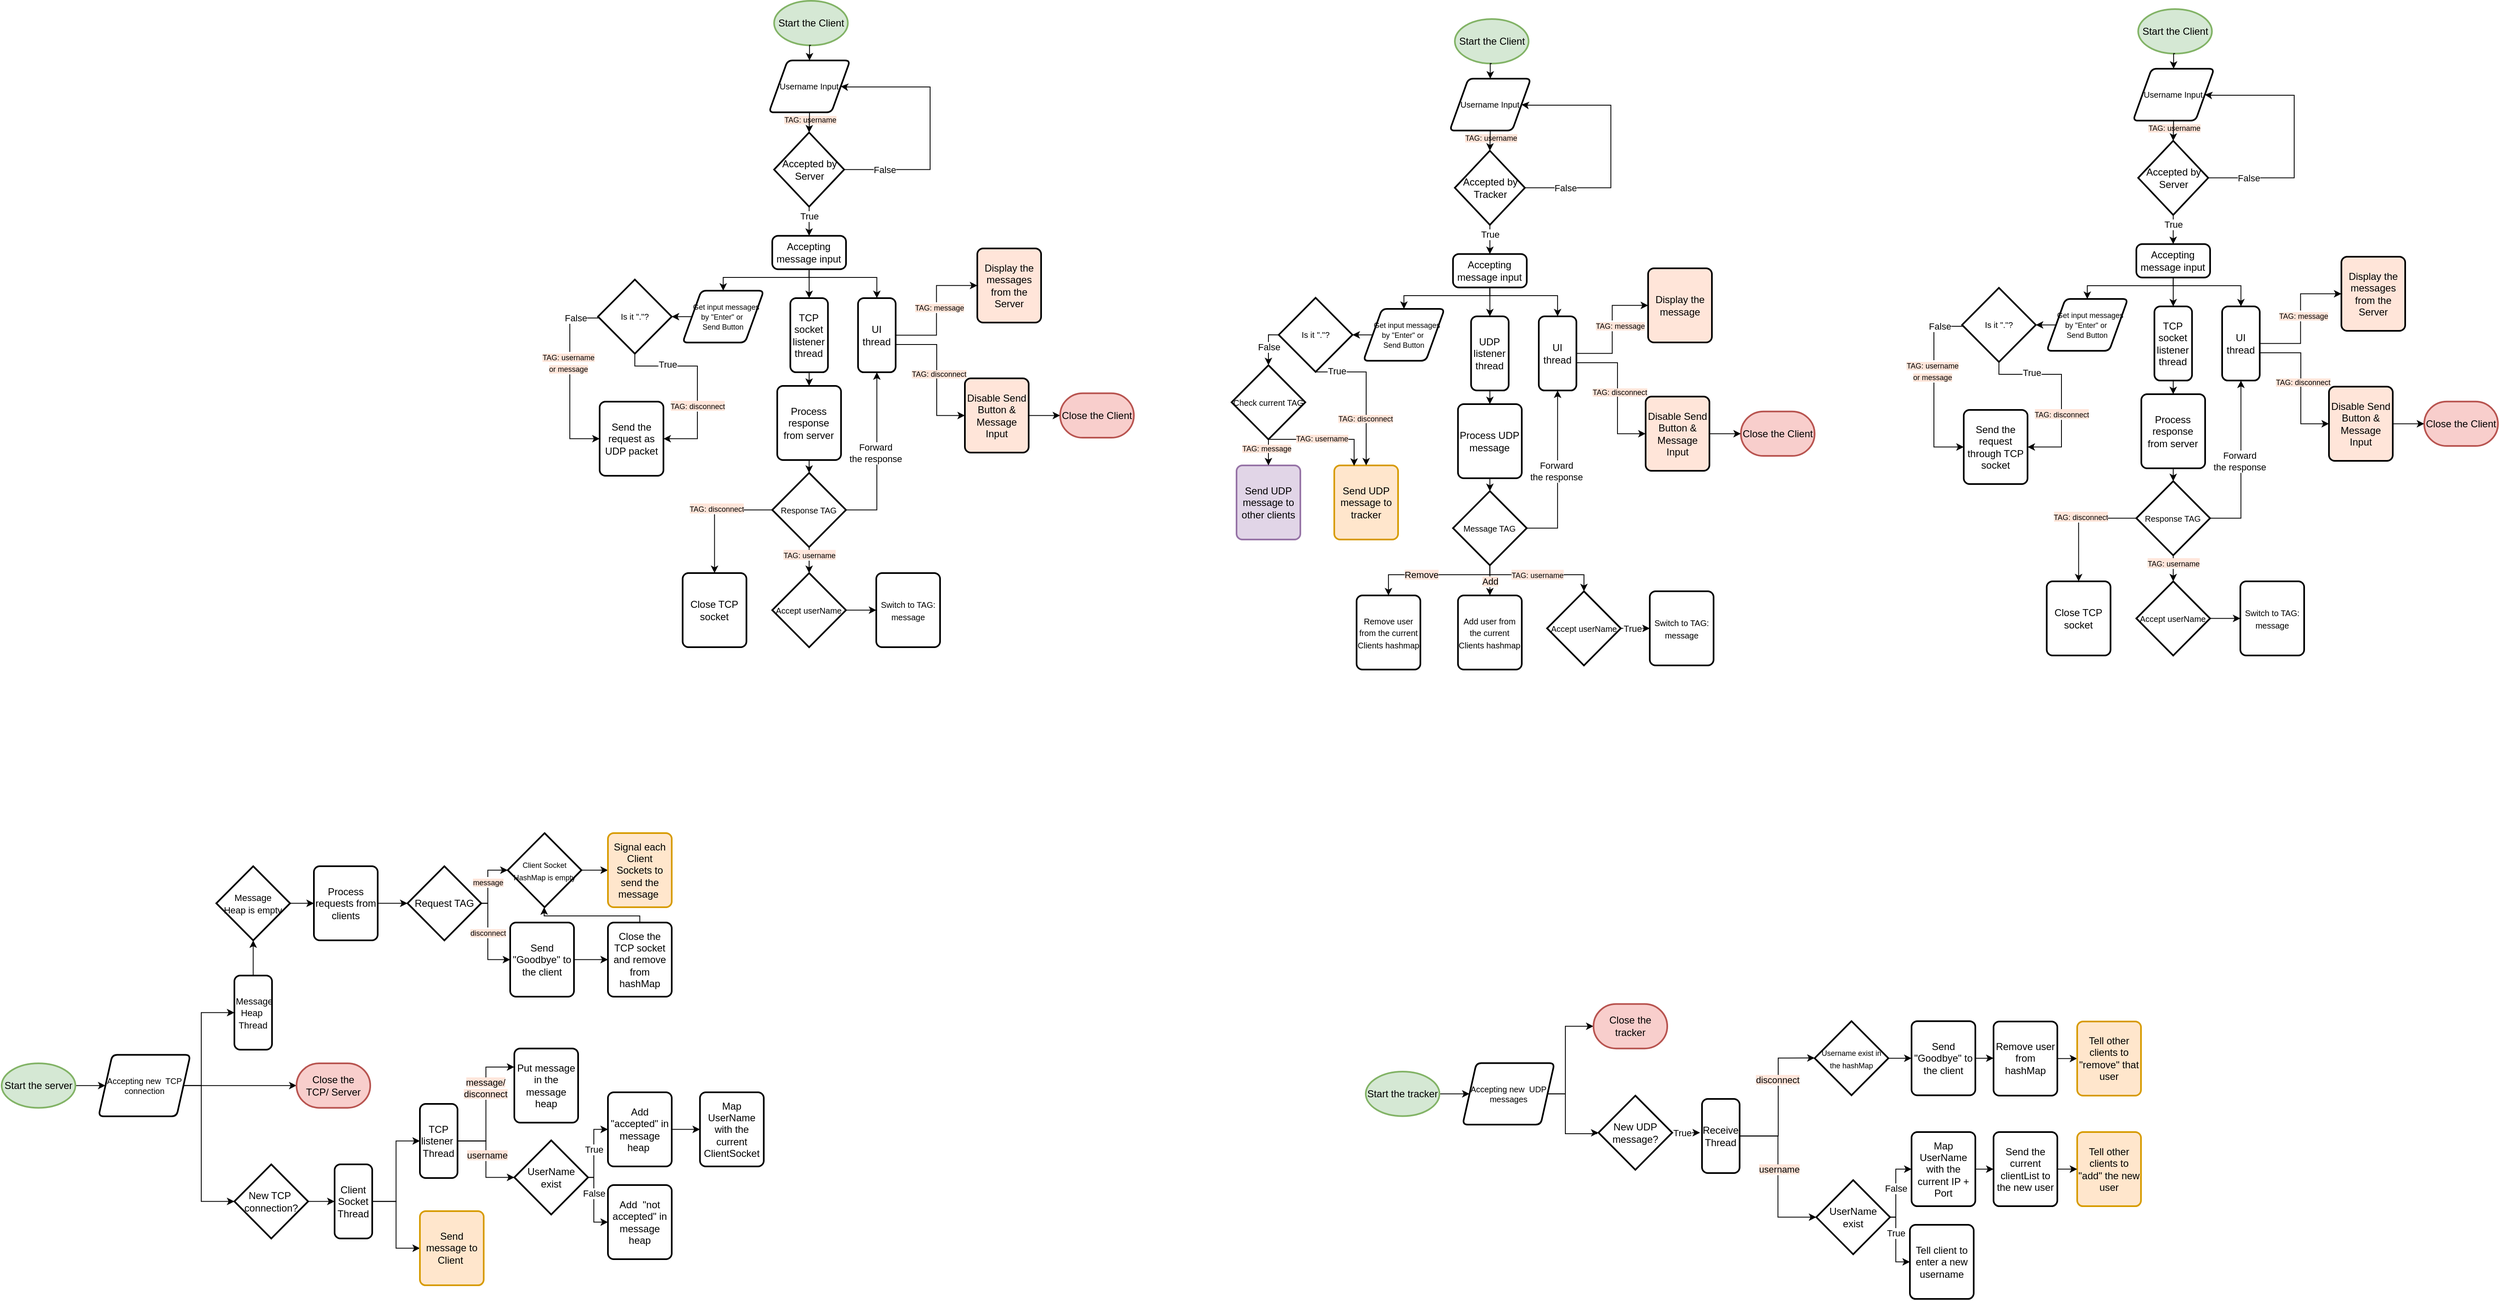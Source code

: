 <mxfile version="21.3.0" type="github">
  <diagram name="Page-1" id="WDChCcql0rG53_12nKBk">
    <mxGraphModel dx="2234" dy="788" grid="0" gridSize="10" guides="1" tooltips="1" connect="1" arrows="1" fold="1" page="0" pageScale="1" pageWidth="850" pageHeight="1100" background="none" math="0" shadow="0">
      <root>
        <mxCell id="0" />
        <mxCell id="1" parent="0" />
        <mxCell id="UWtLzgVOF58EE2J-hzwo-31" style="edgeStyle=orthogonalEdgeStyle;rounded=0;orthogonalLoop=1;jettySize=auto;html=1;exitX=1;exitY=0.5;exitDx=0;exitDy=0;exitPerimeter=0;entryX=0;entryY=0.5;entryDx=0;entryDy=0;" parent="1" source="ms0vahH0W5dWYMZo6FmL-133" target="ms0vahH0W5dWYMZo6FmL-134" edge="1">
          <mxGeometry relative="1" as="geometry" />
        </mxCell>
        <mxCell id="ms0vahH0W5dWYMZo6FmL-133" value="Start the server" style="strokeWidth=2;html=1;shape=mxgraph.flowchart.start_1;whiteSpace=wrap;labelBackgroundColor=none;fillColor=#d5e8d4;container=0;strokeColor=#82b366;" parent="1" vertex="1">
          <mxGeometry x="-635.003" y="1513" width="89.053" height="53.716" as="geometry" />
        </mxCell>
        <mxCell id="UWtLzgVOF58EE2J-hzwo-32" style="edgeStyle=orthogonalEdgeStyle;rounded=0;orthogonalLoop=1;jettySize=auto;html=1;exitX=1;exitY=0.5;exitDx=0;exitDy=0;entryX=0;entryY=0.5;entryDx=0;entryDy=0;entryPerimeter=0;" parent="1" source="ms0vahH0W5dWYMZo6FmL-134" target="UWtLzgVOF58EE2J-hzwo-4" edge="1">
          <mxGeometry relative="1" as="geometry">
            <Array as="points">
              <mxPoint x="-394" y="1540" />
              <mxPoint x="-394" y="1680" />
            </Array>
          </mxGeometry>
        </mxCell>
        <mxCell id="UWtLzgVOF58EE2J-hzwo-33" style="edgeStyle=orthogonalEdgeStyle;rounded=0;orthogonalLoop=1;jettySize=auto;html=1;exitX=1;exitY=0.5;exitDx=0;exitDy=0;entryX=0;entryY=0.5;entryDx=0;entryDy=0;" parent="1" source="ms0vahH0W5dWYMZo6FmL-134" target="ms0vahH0W5dWYMZo6FmL-150" edge="1">
          <mxGeometry relative="1" as="geometry">
            <Array as="points">
              <mxPoint x="-394" y="1540" />
              <mxPoint x="-394" y="1451" />
            </Array>
          </mxGeometry>
        </mxCell>
        <mxCell id="UWtLzgVOF58EE2J-hzwo-34" style="edgeStyle=orthogonalEdgeStyle;rounded=0;orthogonalLoop=1;jettySize=auto;html=1;exitX=1;exitY=0.5;exitDx=0;exitDy=0;entryX=0;entryY=0.5;entryDx=0;entryDy=0;entryPerimeter=0;" parent="1" source="ms0vahH0W5dWYMZo6FmL-134" target="ms0vahH0W5dWYMZo6FmL-142" edge="1">
          <mxGeometry relative="1" as="geometry" />
        </mxCell>
        <mxCell id="ms0vahH0W5dWYMZo6FmL-134" value="&lt;font style=&quot;font-size: 10px;&quot;&gt;Accepting new&amp;nbsp; TCP connection&lt;/font&gt;" style="shape=parallelogram;html=1;strokeWidth=2;perimeter=parallelogramPerimeter;whiteSpace=wrap;rounded=1;arcSize=12;size=0.15;fontSize=10;container=0;" parent="1" vertex="1">
          <mxGeometry x="-518" y="1502.74" width="110.81" height="74.24" as="geometry" />
        </mxCell>
        <mxCell id="UWtLzgVOF58EE2J-hzwo-54" style="edgeStyle=orthogonalEdgeStyle;rounded=0;orthogonalLoop=1;jettySize=auto;html=1;exitX=1;exitY=0.5;exitDx=0;exitDy=0;exitPerimeter=0;entryX=0;entryY=0.5;entryDx=0;entryDy=0;" parent="1" source="ms0vahH0W5dWYMZo6FmL-141" target="ms0vahH0W5dWYMZo6FmL-161" edge="1">
          <mxGeometry relative="1" as="geometry">
            <Array as="points">
              <mxPoint x="80" y="1651" />
              <mxPoint x="80" y="1705" />
            </Array>
          </mxGeometry>
        </mxCell>
        <mxCell id="UWtLzgVOF58EE2J-hzwo-56" value="False" style="edgeLabel;html=1;align=center;verticalAlign=middle;resizable=0;points=[];" parent="UWtLzgVOF58EE2J-hzwo-54" vertex="1" connectable="0">
          <mxGeometry x="-0.327" relative="1" as="geometry">
            <mxPoint as="offset" />
          </mxGeometry>
        </mxCell>
        <mxCell id="UWtLzgVOF58EE2J-hzwo-55" style="edgeStyle=orthogonalEdgeStyle;rounded=0;orthogonalLoop=1;jettySize=auto;html=1;exitX=1;exitY=0.5;exitDx=0;exitDy=0;exitPerimeter=0;entryX=0;entryY=0.5;entryDx=0;entryDy=0;" parent="1" source="ms0vahH0W5dWYMZo6FmL-141" target="UWtLzgVOF58EE2J-hzwo-7" edge="1">
          <mxGeometry relative="1" as="geometry">
            <Array as="points">
              <mxPoint x="80" y="1651" />
              <mxPoint x="80" y="1593" />
            </Array>
          </mxGeometry>
        </mxCell>
        <mxCell id="UWtLzgVOF58EE2J-hzwo-57" value="True" style="edgeLabel;html=1;align=center;verticalAlign=middle;resizable=0;points=[];" parent="UWtLzgVOF58EE2J-hzwo-55" vertex="1" connectable="0">
          <mxGeometry x="0.009" relative="1" as="geometry">
            <mxPoint as="offset" />
          </mxGeometry>
        </mxCell>
        <mxCell id="ms0vahH0W5dWYMZo6FmL-141" value="UserName&lt;br&gt;exist" style="strokeWidth=2;html=1;shape=mxgraph.flowchart.decision;whiteSpace=wrap;container=0;" parent="1" vertex="1">
          <mxGeometry x="-16.003" y="1606.003" width="89.053" height="89.527" as="geometry" />
        </mxCell>
        <mxCell id="ms0vahH0W5dWYMZo6FmL-142" value="Close the &lt;br&gt;TCP/ Server" style="strokeWidth=2;html=1;shape=mxgraph.flowchart.terminator;whiteSpace=wrap;container=0;fillColor=#f8cecc;strokeColor=#b85450;" parent="1" vertex="1">
          <mxGeometry x="-279.003" y="1513.001" width="89.053" height="53.716" as="geometry" />
        </mxCell>
        <mxCell id="ms0vahH0W5dWYMZo6FmL-144" value="Map UserName with the current ClientSocket" style="rounded=1;whiteSpace=wrap;html=1;absoluteArcSize=1;arcSize=14;strokeWidth=2;container=0;" parent="1" vertex="1">
          <mxGeometry x="208.15" y="1548.004" width="77.031" height="89.527" as="geometry" />
        </mxCell>
        <mxCell id="UWtLzgVOF58EE2J-hzwo-36" style="edgeStyle=orthogonalEdgeStyle;rounded=0;orthogonalLoop=1;jettySize=auto;html=1;exitX=0.5;exitY=0;exitDx=0;exitDy=0;entryX=0.5;entryY=1;entryDx=0;entryDy=0;entryPerimeter=0;" parent="1" source="ms0vahH0W5dWYMZo6FmL-150" target="UWtLzgVOF58EE2J-hzwo-5" edge="1">
          <mxGeometry relative="1" as="geometry" />
        </mxCell>
        <mxCell id="ms0vahH0W5dWYMZo6FmL-150" value="&lt;font style=&quot;font-size: 11px;&quot;&gt;&amp;nbsp;Message&lt;br&gt;Heap&amp;nbsp;&lt;br&gt;Thread&lt;/font&gt;" style="rounded=1;whiteSpace=wrap;html=1;absoluteArcSize=1;arcSize=14;strokeWidth=2;container=0;" parent="1" vertex="1">
          <mxGeometry x="-354.001" y="1406.998" width="45.417" height="89.527" as="geometry" />
        </mxCell>
        <mxCell id="UWtLzgVOF58EE2J-hzwo-46" style="edgeStyle=orthogonalEdgeStyle;rounded=0;orthogonalLoop=1;jettySize=auto;html=1;exitX=1;exitY=0.5;exitDx=0;exitDy=0;entryX=0;entryY=0.5;entryDx=0;entryDy=0;" parent="1" source="ms0vahH0W5dWYMZo6FmL-152" target="ms0vahH0W5dWYMZo6FmL-171" edge="1">
          <mxGeometry relative="1" as="geometry" />
        </mxCell>
        <mxCell id="UWtLzgVOF58EE2J-hzwo-47" style="edgeStyle=orthogonalEdgeStyle;rounded=0;orthogonalLoop=1;jettySize=auto;html=1;exitX=1;exitY=0.5;exitDx=0;exitDy=0;entryX=0;entryY=0.5;entryDx=0;entryDy=0;" parent="1" source="ms0vahH0W5dWYMZo6FmL-152" target="UWtLzgVOF58EE2J-hzwo-12" edge="1">
          <mxGeometry relative="1" as="geometry" />
        </mxCell>
        <mxCell id="ms0vahH0W5dWYMZo6FmL-152" value="Client&lt;br&gt;Socket&lt;br&gt;Thread" style="rounded=1;whiteSpace=wrap;html=1;absoluteArcSize=1;arcSize=14;strokeWidth=2;container=0;" parent="1" vertex="1">
          <mxGeometry x="-233.003" y="1634.998" width="45.417" height="89.527" as="geometry" />
        </mxCell>
        <mxCell id="ms0vahH0W5dWYMZo6FmL-157" value="Put message in the message heap" style="rounded=1;whiteSpace=wrap;html=1;absoluteArcSize=1;arcSize=14;strokeWidth=2;container=0;" parent="1" vertex="1">
          <mxGeometry x="-15.998" y="1495.092" width="77.031" height="89.527" as="geometry" />
        </mxCell>
        <mxCell id="ms0vahH0W5dWYMZo6FmL-161" value="Add&amp;nbsp;&amp;nbsp;&quot;not accepted&quot; in message heap" style="rounded=1;whiteSpace=wrap;html=1;absoluteArcSize=1;arcSize=14;strokeWidth=2;container=0;" parent="1" vertex="1">
          <mxGeometry x="97.023" y="1660.003" width="77.031" height="89.527" as="geometry" />
        </mxCell>
        <mxCell id="UWtLzgVOF58EE2J-hzwo-39" style="edgeStyle=orthogonalEdgeStyle;rounded=0;orthogonalLoop=1;jettySize=auto;html=1;exitX=1;exitY=0.5;exitDx=0;exitDy=0;exitPerimeter=0;entryX=0;entryY=0.5;entryDx=0;entryDy=0;" parent="1" source="ms0vahH0W5dWYMZo6FmL-168" target="UWtLzgVOF58EE2J-hzwo-8" edge="1">
          <mxGeometry relative="1" as="geometry">
            <Array as="points">
              <mxPoint x="-48" y="1320" />
              <mxPoint x="-48" y="1388" />
            </Array>
          </mxGeometry>
        </mxCell>
        <mxCell id="UWtLzgVOF58EE2J-hzwo-48" value="&lt;font style=&quot;font-size: 9px; background-color: rgb(255, 229, 217);&quot;&gt;disconnect&lt;/font&gt;" style="edgeLabel;html=1;align=center;verticalAlign=middle;resizable=0;points=[];" parent="UWtLzgVOF58EE2J-hzwo-39" vertex="1" connectable="0">
          <mxGeometry x="-0.174" relative="1" as="geometry">
            <mxPoint as="offset" />
          </mxGeometry>
        </mxCell>
        <mxCell id="UWtLzgVOF58EE2J-hzwo-40" style="edgeStyle=orthogonalEdgeStyle;rounded=0;orthogonalLoop=1;jettySize=auto;html=1;exitX=1;exitY=0.5;exitDx=0;exitDy=0;exitPerimeter=0;entryX=0;entryY=0.5;entryDx=0;entryDy=0;entryPerimeter=0;" parent="1" source="ms0vahH0W5dWYMZo6FmL-168" target="UWtLzgVOF58EE2J-hzwo-9" edge="1">
          <mxGeometry relative="1" as="geometry">
            <Array as="points">
              <mxPoint x="-48" y="1320" />
              <mxPoint x="-48" y="1280" />
            </Array>
          </mxGeometry>
        </mxCell>
        <mxCell id="UWtLzgVOF58EE2J-hzwo-49" value="&lt;font style=&quot;font-size: 9px; background-color: rgb(255, 229, 217);&quot;&gt;message&lt;/font&gt;" style="edgeLabel;html=1;align=center;verticalAlign=middle;resizable=0;points=[];" parent="UWtLzgVOF58EE2J-hzwo-40" vertex="1" connectable="0">
          <mxGeometry x="-0.052" relative="1" as="geometry">
            <mxPoint as="offset" />
          </mxGeometry>
        </mxCell>
        <mxCell id="ms0vahH0W5dWYMZo6FmL-168" value="Request TAG" style="strokeWidth=2;html=1;shape=mxgraph.flowchart.decision;whiteSpace=wrap;container=0;" parent="1" vertex="1">
          <mxGeometry x="-145.0" y="1274.998" width="89.053" height="89.527" as="geometry" />
        </mxCell>
        <mxCell id="ms0vahH0W5dWYMZo6FmL-171" value="Send message to Client&amp;nbsp;" style="rounded=1;whiteSpace=wrap;html=1;absoluteArcSize=1;arcSize=14;strokeWidth=2;container=0;fillColor=#ffe6cc;strokeColor=#d79b00;" parent="1" vertex="1">
          <mxGeometry x="-130.003" y="1691.53" width="77.031" height="89.527" as="geometry" />
        </mxCell>
        <mxCell id="UWtLzgVOF58EE2J-hzwo-35" style="edgeStyle=orthogonalEdgeStyle;rounded=0;orthogonalLoop=1;jettySize=auto;html=1;exitX=1;exitY=0.5;exitDx=0;exitDy=0;exitPerimeter=0;entryX=0;entryY=0.5;entryDx=0;entryDy=0;" parent="1" source="UWtLzgVOF58EE2J-hzwo-4" target="ms0vahH0W5dWYMZo6FmL-152" edge="1">
          <mxGeometry relative="1" as="geometry" />
        </mxCell>
        <mxCell id="UWtLzgVOF58EE2J-hzwo-4" value="New TCP&amp;nbsp;&lt;br&gt;connection?" style="strokeWidth=2;html=1;shape=mxgraph.flowchart.decision;whiteSpace=wrap;container=0;" parent="1" vertex="1">
          <mxGeometry x="-354.0" y="1634.998" width="89.053" height="89.527" as="geometry" />
        </mxCell>
        <mxCell id="UWtLzgVOF58EE2J-hzwo-37" style="edgeStyle=orthogonalEdgeStyle;rounded=0;orthogonalLoop=1;jettySize=auto;html=1;exitX=1;exitY=0.5;exitDx=0;exitDy=0;exitPerimeter=0;entryX=0;entryY=0.5;entryDx=0;entryDy=0;" parent="1" source="UWtLzgVOF58EE2J-hzwo-5" target="UWtLzgVOF58EE2J-hzwo-6" edge="1">
          <mxGeometry relative="1" as="geometry" />
        </mxCell>
        <mxCell id="UWtLzgVOF58EE2J-hzwo-5" value="&lt;font style=&quot;font-size: 11px;&quot;&gt;Message&lt;br&gt;Heap is empty&lt;/font&gt;" style="strokeWidth=2;html=1;shape=mxgraph.flowchart.decision;whiteSpace=wrap;container=0;" parent="1" vertex="1">
          <mxGeometry x="-375.82" y="1274.998" width="89.053" height="89.527" as="geometry" />
        </mxCell>
        <mxCell id="UWtLzgVOF58EE2J-hzwo-38" style="edgeStyle=orthogonalEdgeStyle;rounded=0;orthogonalLoop=1;jettySize=auto;html=1;exitX=1;exitY=0.5;exitDx=0;exitDy=0;entryX=0;entryY=0.5;entryDx=0;entryDy=0;entryPerimeter=0;" parent="1" source="UWtLzgVOF58EE2J-hzwo-6" target="ms0vahH0W5dWYMZo6FmL-168" edge="1">
          <mxGeometry relative="1" as="geometry" />
        </mxCell>
        <mxCell id="UWtLzgVOF58EE2J-hzwo-6" value="&lt;font style=&quot;font-size: 12px;&quot;&gt;Process requests from clients&lt;/font&gt;" style="rounded=1;whiteSpace=wrap;html=1;absoluteArcSize=1;arcSize=14;strokeWidth=2;container=0;" parent="1" vertex="1">
          <mxGeometry x="-258" y="1274.994" width="77.031" height="89.527" as="geometry" />
        </mxCell>
        <mxCell id="UWtLzgVOF58EE2J-hzwo-58" style="edgeStyle=orthogonalEdgeStyle;rounded=0;orthogonalLoop=1;jettySize=auto;html=1;exitX=1;exitY=0.5;exitDx=0;exitDy=0;entryX=0;entryY=0.5;entryDx=0;entryDy=0;" parent="1" source="UWtLzgVOF58EE2J-hzwo-7" target="ms0vahH0W5dWYMZo6FmL-144" edge="1">
          <mxGeometry relative="1" as="geometry" />
        </mxCell>
        <mxCell id="UWtLzgVOF58EE2J-hzwo-7" value="Add &quot;accepted&quot; in message heap&amp;nbsp;" style="rounded=1;whiteSpace=wrap;html=1;absoluteArcSize=1;arcSize=14;strokeWidth=2;container=0;" parent="1" vertex="1">
          <mxGeometry x="97.02" y="1548.004" width="77.031" height="89.527" as="geometry" />
        </mxCell>
        <mxCell id="UWtLzgVOF58EE2J-hzwo-42" style="edgeStyle=orthogonalEdgeStyle;rounded=0;orthogonalLoop=1;jettySize=auto;html=1;exitX=1;exitY=0.5;exitDx=0;exitDy=0;entryX=0;entryY=0.5;entryDx=0;entryDy=0;" parent="1" source="UWtLzgVOF58EE2J-hzwo-8" target="UWtLzgVOF58EE2J-hzwo-10" edge="1">
          <mxGeometry relative="1" as="geometry" />
        </mxCell>
        <mxCell id="UWtLzgVOF58EE2J-hzwo-8" value="Send &quot;Goodbye&quot; to the client" style="rounded=1;whiteSpace=wrap;html=1;absoluteArcSize=1;arcSize=14;strokeWidth=2;container=0;" parent="1" vertex="1">
          <mxGeometry x="-20.998" y="1343.002" width="77.031" height="89.527" as="geometry" />
        </mxCell>
        <mxCell id="UWtLzgVOF58EE2J-hzwo-41" style="edgeStyle=orthogonalEdgeStyle;rounded=0;orthogonalLoop=1;jettySize=auto;html=1;exitX=1;exitY=0.5;exitDx=0;exitDy=0;exitPerimeter=0;entryX=0;entryY=0.5;entryDx=0;entryDy=0;" parent="1" source="UWtLzgVOF58EE2J-hzwo-9" target="UWtLzgVOF58EE2J-hzwo-11" edge="1">
          <mxGeometry relative="1" as="geometry" />
        </mxCell>
        <mxCell id="UWtLzgVOF58EE2J-hzwo-9" value="&lt;font style=&quot;font-size: 9px;&quot;&gt;Client Socket HashMap is empty&lt;/font&gt;" style="strokeWidth=2;html=1;shape=mxgraph.flowchart.decision;whiteSpace=wrap;container=0;" parent="1" vertex="1">
          <mxGeometry x="-24.0" y="1234.998" width="89.053" height="89.527" as="geometry" />
        </mxCell>
        <mxCell id="UWtLzgVOF58EE2J-hzwo-45" style="edgeStyle=orthogonalEdgeStyle;rounded=0;orthogonalLoop=1;jettySize=auto;html=1;exitX=0.5;exitY=0;exitDx=0;exitDy=0;entryX=0.5;entryY=1;entryDx=0;entryDy=0;entryPerimeter=0;" parent="1" source="UWtLzgVOF58EE2J-hzwo-10" target="UWtLzgVOF58EE2J-hzwo-9" edge="1">
          <mxGeometry relative="1" as="geometry">
            <Array as="points">
              <mxPoint x="136" y="1335" />
              <mxPoint x="20" y="1335" />
              <mxPoint x="20" y="1325" />
            </Array>
          </mxGeometry>
        </mxCell>
        <mxCell id="UWtLzgVOF58EE2J-hzwo-10" value="Close the TCP socket and remove from hashMap" style="rounded=1;whiteSpace=wrap;html=1;absoluteArcSize=1;arcSize=14;strokeWidth=2;container=0;" parent="1" vertex="1">
          <mxGeometry x="97.022" y="1343.002" width="77.031" height="89.527" as="geometry" />
        </mxCell>
        <mxCell id="UWtLzgVOF58EE2J-hzwo-11" value="Signal each Client Sockets to send the message&amp;nbsp;" style="rounded=1;whiteSpace=wrap;html=1;absoluteArcSize=1;arcSize=14;strokeWidth=2;container=0;fillColor=#ffe6cc;strokeColor=#d79b00;" parent="1" vertex="1">
          <mxGeometry x="97.02" y="1234.994" width="77.031" height="89.527" as="geometry" />
        </mxCell>
        <mxCell id="UWtLzgVOF58EE2J-hzwo-50" style="edgeStyle=orthogonalEdgeStyle;rounded=0;orthogonalLoop=1;jettySize=auto;html=1;exitX=1;exitY=0.5;exitDx=0;exitDy=0;entryX=0;entryY=0.5;entryDx=0;entryDy=0;entryPerimeter=0;" parent="1" source="UWtLzgVOF58EE2J-hzwo-12" target="ms0vahH0W5dWYMZo6FmL-141" edge="1">
          <mxGeometry relative="1" as="geometry" />
        </mxCell>
        <mxCell id="UWtLzgVOF58EE2J-hzwo-53" value="&lt;span style=&quot;background-color: rgb(255, 229, 217);&quot;&gt;username&lt;/span&gt;" style="edgeLabel;html=1;align=center;verticalAlign=middle;resizable=0;points=[];" parent="UWtLzgVOF58EE2J-hzwo-50" vertex="1" connectable="0">
          <mxGeometry x="-0.094" y="1" relative="1" as="geometry">
            <mxPoint as="offset" />
          </mxGeometry>
        </mxCell>
        <mxCell id="UWtLzgVOF58EE2J-hzwo-51" style="edgeStyle=orthogonalEdgeStyle;rounded=0;orthogonalLoop=1;jettySize=auto;html=1;exitX=1;exitY=0.5;exitDx=0;exitDy=0;entryX=0;entryY=0.25;entryDx=0;entryDy=0;" parent="1" source="UWtLzgVOF58EE2J-hzwo-12" target="ms0vahH0W5dWYMZo6FmL-157" edge="1">
          <mxGeometry relative="1" as="geometry" />
        </mxCell>
        <mxCell id="UWtLzgVOF58EE2J-hzwo-52" value="&lt;span style=&quot;background-color: rgb(255, 230, 219);&quot;&gt;message/&lt;br&gt;disconnect&lt;/span&gt;" style="edgeLabel;html=1;align=center;verticalAlign=middle;resizable=0;points=[];" parent="UWtLzgVOF58EE2J-hzwo-51" vertex="1" connectable="0">
          <mxGeometry x="0.244" y="1" relative="1" as="geometry">
            <mxPoint as="offset" />
          </mxGeometry>
        </mxCell>
        <mxCell id="UWtLzgVOF58EE2J-hzwo-12" value="TCP listener&amp;nbsp;&lt;br&gt;Thread" style="rounded=1;whiteSpace=wrap;html=1;absoluteArcSize=1;arcSize=14;strokeWidth=2;container=0;" parent="1" vertex="1">
          <mxGeometry x="-130.003" y="1561.998" width="45.417" height="89.527" as="geometry" />
        </mxCell>
        <mxCell id="UWtLzgVOF58EE2J-hzwo-59" value="" style="group" parent="1" vertex="1" connectable="0">
          <mxGeometry x="51" y="230" width="681.05" height="780.53" as="geometry" />
        </mxCell>
        <mxCell id="ms0vahH0W5dWYMZo6FmL-1" value="Start the Client" style="strokeWidth=2;html=1;shape=mxgraph.flowchart.start_1;whiteSpace=wrap;labelBackgroundColor=none;fillColor=#d5e8d4;container=0;strokeColor=#82b366;" parent="UWtLzgVOF58EE2J-hzwo-59" vertex="1">
          <mxGeometry x="246.647" width="89.053" height="53.716" as="geometry" />
        </mxCell>
        <mxCell id="ms0vahH0W5dWYMZo6FmL-2" value="Username Input" style="shape=parallelogram;html=1;strokeWidth=2;perimeter=parallelogramPerimeter;whiteSpace=wrap;rounded=1;arcSize=12;size=0.23;fontSize=10;container=0;" parent="UWtLzgVOF58EE2J-hzwo-59" vertex="1">
          <mxGeometry x="240.434" y="72.005" width="97.958" height="62.669" as="geometry" />
        </mxCell>
        <mxCell id="ms0vahH0W5dWYMZo6FmL-7" style="edgeStyle=orthogonalEdgeStyle;rounded=0;orthogonalLoop=1;jettySize=auto;html=1;exitX=0.5;exitY=1;exitDx=0;exitDy=0;exitPerimeter=0;entryX=0.5;entryY=0;entryDx=0;entryDy=0;" parent="UWtLzgVOF58EE2J-hzwo-59" source="ms0vahH0W5dWYMZo6FmL-1" target="ms0vahH0W5dWYMZo6FmL-2" edge="1">
          <mxGeometry relative="1" as="geometry" />
        </mxCell>
        <mxCell id="ms0vahH0W5dWYMZo6FmL-172" value="&lt;font style=&quot;font-size: 9px; background-color: rgb(255, 229, 217);&quot;&gt;TAG: username&lt;/font&gt;" style="edgeLabel;html=1;align=center;verticalAlign=middle;resizable=0;points=[];" parent="ms0vahH0W5dWYMZo6FmL-7" vertex="1" connectable="0">
          <mxGeometry x="-0.198" relative="1" as="geometry">
            <mxPoint y="83" as="offset" />
          </mxGeometry>
        </mxCell>
        <mxCell id="UWtLzgVOF58EE2J-hzwo-1" style="edgeStyle=orthogonalEdgeStyle;rounded=0;orthogonalLoop=1;jettySize=auto;html=1;exitX=1;exitY=0.5;exitDx=0;exitDy=0;exitPerimeter=0;entryX=1;entryY=0.5;entryDx=0;entryDy=0;" parent="UWtLzgVOF58EE2J-hzwo-59" source="ms0vahH0W5dWYMZo6FmL-3" target="ms0vahH0W5dWYMZo6FmL-2" edge="1">
          <mxGeometry relative="1" as="geometry">
            <Array as="points">
              <mxPoint x="435" y="204" />
              <mxPoint x="435" y="104" />
              <mxPoint x="333" y="104" />
            </Array>
          </mxGeometry>
        </mxCell>
        <mxCell id="UWtLzgVOF58EE2J-hzwo-2" value="False" style="edgeLabel;html=1;align=center;verticalAlign=middle;resizable=0;points=[];" parent="UWtLzgVOF58EE2J-hzwo-1" vertex="1" connectable="0">
          <mxGeometry x="-0.688" relative="1" as="geometry">
            <mxPoint as="offset" />
          </mxGeometry>
        </mxCell>
        <mxCell id="ms0vahH0W5dWYMZo6FmL-3" value="Accepted by&lt;br&gt;Server" style="strokeWidth=2;html=1;shape=mxgraph.flowchart.decision;whiteSpace=wrap;container=0;" parent="UWtLzgVOF58EE2J-hzwo-59" vertex="1">
          <mxGeometry x="246.647" y="159.0" width="84.6" height="89.527" as="geometry" />
        </mxCell>
        <mxCell id="ms0vahH0W5dWYMZo6FmL-8" style="edgeStyle=orthogonalEdgeStyle;rounded=0;orthogonalLoop=1;jettySize=auto;html=1;exitX=0.5;exitY=1;exitDx=0;exitDy=0;entryX=0.5;entryY=0;entryDx=0;entryDy=0;entryPerimeter=0;" parent="UWtLzgVOF58EE2J-hzwo-59" source="ms0vahH0W5dWYMZo6FmL-2" target="ms0vahH0W5dWYMZo6FmL-3" edge="1">
          <mxGeometry relative="1" as="geometry" />
        </mxCell>
        <mxCell id="ms0vahH0W5dWYMZo6FmL-10" value="&lt;font style=&quot;font-size: 9px;&quot;&gt;&lt;font style=&quot;font-size: 9px;&quot;&gt;&amp;nbsp; &amp;nbsp;Get input messages&lt;br&gt;&lt;/font&gt;by &quot;Enter&quot; or&amp;nbsp;&lt;br&gt;Send Button&lt;br&gt;&lt;/font&gt;" style="shape=parallelogram;html=1;strokeWidth=2;perimeter=parallelogramPerimeter;whiteSpace=wrap;rounded=1;arcSize=12;size=0.23;fontSize=10;container=0;" parent="UWtLzgVOF58EE2J-hzwo-59" vertex="1">
          <mxGeometry x="136.221" y="350.003" width="97.958" height="62.669" as="geometry" />
        </mxCell>
        <mxCell id="ms0vahH0W5dWYMZo6FmL-11" value="&lt;font style=&quot;font-size: 10px;&quot;&gt;Response TAG&lt;/font&gt;" style="strokeWidth=2;html=1;shape=mxgraph.flowchart.decision;whiteSpace=wrap;container=0;" parent="UWtLzgVOF58EE2J-hzwo-59" vertex="1">
          <mxGeometry x="244.417" y="570.003" width="89.053" height="89.527" as="geometry" />
        </mxCell>
        <mxCell id="ms0vahH0W5dWYMZo6FmL-13" value="Close the Client" style="strokeWidth=2;html=1;shape=mxgraph.flowchart.terminator;whiteSpace=wrap;container=0;fillColor=#f8cecc;strokeColor=#b85450;" parent="UWtLzgVOF58EE2J-hzwo-59" vertex="1">
          <mxGeometry x="591.997" y="473.841" width="89.053" height="53.716" as="geometry" />
        </mxCell>
        <mxCell id="ms0vahH0W5dWYMZo6FmL-24" value="Display the messages from the Server" style="rounded=1;whiteSpace=wrap;html=1;absoluteArcSize=1;arcSize=14;strokeWidth=2;container=0;fillColor=#ffe5d9;" parent="UWtLzgVOF58EE2J-hzwo-59" vertex="1">
          <mxGeometry x="491.997" y="299.0" width="77.031" height="89.527" as="geometry" />
        </mxCell>
        <mxCell id="ms0vahH0W5dWYMZo6FmL-88" value="Send the request as UDP packet" style="rounded=1;whiteSpace=wrap;html=1;absoluteArcSize=1;arcSize=14;strokeWidth=2;container=0;" parent="UWtLzgVOF58EE2J-hzwo-59" vertex="1">
          <mxGeometry x="36.02" y="484.004" width="77.031" height="89.527" as="geometry" />
        </mxCell>
        <mxCell id="ms0vahH0W5dWYMZo6FmL-116" style="edgeStyle=orthogonalEdgeStyle;rounded=0;orthogonalLoop=1;jettySize=auto;html=1;exitX=0;exitY=0.5;exitDx=0;exitDy=0;entryX=0;entryY=0.5;entryDx=0;entryDy=0;exitPerimeter=0;" parent="UWtLzgVOF58EE2J-hzwo-59" source="UWtLzgVOF58EE2J-hzwo-17" target="ms0vahH0W5dWYMZo6FmL-88" edge="1">
          <mxGeometry relative="1" as="geometry">
            <Array as="points">
              <mxPoint x="34" y="383" />
              <mxPoint y="383" />
              <mxPoint y="529" />
            </Array>
          </mxGeometry>
        </mxCell>
        <mxCell id="ms0vahH0W5dWYMZo6FmL-173" value="&lt;font style=&quot;background-color: rgb(255, 229, 217); font-size: 9px;&quot;&gt;TAG: username&lt;br&gt;or message&lt;/font&gt;" style="edgeLabel;html=1;align=center;verticalAlign=middle;resizable=0;points=[];" parent="ms0vahH0W5dWYMZo6FmL-116" vertex="1" connectable="0">
          <mxGeometry x="0.051" y="-1" relative="1" as="geometry">
            <mxPoint x="-1" y="-25" as="offset" />
          </mxGeometry>
        </mxCell>
        <mxCell id="UWtLzgVOF58EE2J-hzwo-20" value="False" style="edgeLabel;html=1;align=center;verticalAlign=middle;resizable=0;points=[];" parent="ms0vahH0W5dWYMZo6FmL-116" vertex="1" connectable="0">
          <mxGeometry x="-0.74" relative="1" as="geometry">
            <mxPoint as="offset" />
          </mxGeometry>
        </mxCell>
        <mxCell id="ms0vahH0W5dWYMZo6FmL-112" style="edgeStyle=orthogonalEdgeStyle;rounded=0;orthogonalLoop=1;jettySize=auto;html=1;exitX=0.5;exitY=1;exitDx=0;exitDy=0;entryX=0.5;entryY=0;entryDx=0;entryDy=0;" parent="UWtLzgVOF58EE2J-hzwo-59" source="ms0vahH0W5dWYMZo6FmL-92" target="ms0vahH0W5dWYMZo6FmL-10" edge="1">
          <mxGeometry relative="1" as="geometry">
            <Array as="points">
              <mxPoint x="289" y="334" />
              <mxPoint x="185" y="334" />
            </Array>
          </mxGeometry>
        </mxCell>
        <mxCell id="ms0vahH0W5dWYMZo6FmL-92" value="Accepting message input" style="rounded=1;whiteSpace=wrap;html=1;absoluteArcSize=1;arcSize=14;strokeWidth=2;" parent="UWtLzgVOF58EE2J-hzwo-59" vertex="1">
          <mxGeometry x="244.421" y="283.802" width="89.053" height="40.287" as="geometry" />
        </mxCell>
        <mxCell id="ms0vahH0W5dWYMZo6FmL-97" style="edgeStyle=orthogonalEdgeStyle;rounded=0;orthogonalLoop=1;jettySize=auto;html=1;exitX=0.5;exitY=1;exitDx=0;exitDy=0;exitPerimeter=0;entryX=0.5;entryY=0;entryDx=0;entryDy=0;" parent="UWtLzgVOF58EE2J-hzwo-59" source="ms0vahH0W5dWYMZo6FmL-3" target="ms0vahH0W5dWYMZo6FmL-92" edge="1">
          <mxGeometry relative="1" as="geometry">
            <Array as="points">
              <mxPoint x="289.392" y="264.106" />
              <mxPoint x="289.392" y="264.106" />
            </Array>
          </mxGeometry>
        </mxCell>
        <mxCell id="ms0vahH0W5dWYMZo6FmL-128" value="True" style="edgeLabel;html=1;align=center;verticalAlign=middle;resizable=0;points=[];" parent="ms0vahH0W5dWYMZo6FmL-97" vertex="1" connectable="0">
          <mxGeometry x="-0.339" relative="1" as="geometry">
            <mxPoint as="offset" />
          </mxGeometry>
        </mxCell>
        <mxCell id="ms0vahH0W5dWYMZo6FmL-93" value="TCP socket listener thread" style="rounded=1;whiteSpace=wrap;html=1;absoluteArcSize=1;arcSize=14;strokeWidth=2;" parent="UWtLzgVOF58EE2J-hzwo-59" vertex="1">
          <mxGeometry x="266.239" y="359.008" width="45.417" height="89.527" as="geometry" />
        </mxCell>
        <mxCell id="ms0vahH0W5dWYMZo6FmL-108" style="edgeStyle=orthogonalEdgeStyle;rounded=0;orthogonalLoop=1;jettySize=auto;html=1;exitX=0.5;exitY=1;exitDx=0;exitDy=0;entryX=0.5;entryY=0;entryDx=0;entryDy=0;" parent="UWtLzgVOF58EE2J-hzwo-59" source="ms0vahH0W5dWYMZo6FmL-92" target="ms0vahH0W5dWYMZo6FmL-93" edge="1">
          <mxGeometry relative="1" as="geometry" />
        </mxCell>
        <mxCell id="ms0vahH0W5dWYMZo6FmL-178" style="edgeStyle=orthogonalEdgeStyle;rounded=0;orthogonalLoop=1;jettySize=auto;html=1;exitX=1;exitY=0.5;exitDx=0;exitDy=0;entryX=0;entryY=0.5;entryDx=0;entryDy=0;" parent="UWtLzgVOF58EE2J-hzwo-59" source="ms0vahH0W5dWYMZo6FmL-96" target="ms0vahH0W5dWYMZo6FmL-24" edge="1">
          <mxGeometry relative="1" as="geometry" />
        </mxCell>
        <mxCell id="ms0vahH0W5dWYMZo6FmL-96" value="UI thread" style="rounded=1;whiteSpace=wrap;html=1;absoluteArcSize=1;arcSize=14;strokeWidth=2;" parent="UWtLzgVOF58EE2J-hzwo-59" vertex="1">
          <mxGeometry x="347.997" y="359.008" width="45.417" height="89.527" as="geometry" />
        </mxCell>
        <mxCell id="ms0vahH0W5dWYMZo6FmL-119" style="edgeStyle=orthogonalEdgeStyle;rounded=0;orthogonalLoop=1;jettySize=auto;html=1;exitX=1;exitY=0.5;exitDx=0;exitDy=0;exitPerimeter=0;entryX=0.5;entryY=1;entryDx=0;entryDy=0;" parent="UWtLzgVOF58EE2J-hzwo-59" source="ms0vahH0W5dWYMZo6FmL-11" target="ms0vahH0W5dWYMZo6FmL-96" edge="1">
          <mxGeometry relative="1" as="geometry" />
        </mxCell>
        <mxCell id="ms0vahH0W5dWYMZo6FmL-122" value="Forward &lt;br&gt;the response" style="edgeLabel;html=1;align=center;verticalAlign=middle;resizable=0;points=[];" parent="ms0vahH0W5dWYMZo6FmL-119" vertex="1" connectable="0">
          <mxGeometry x="0.049" y="2" relative="1" as="geometry">
            <mxPoint as="offset" />
          </mxGeometry>
        </mxCell>
        <mxCell id="ms0vahH0W5dWYMZo6FmL-109" style="edgeStyle=orthogonalEdgeStyle;rounded=0;orthogonalLoop=1;jettySize=auto;html=1;exitX=0.5;exitY=1;exitDx=0;exitDy=0;entryX=0.5;entryY=0;entryDx=0;entryDy=0;" parent="UWtLzgVOF58EE2J-hzwo-59" source="ms0vahH0W5dWYMZo6FmL-92" target="ms0vahH0W5dWYMZo6FmL-96" edge="1">
          <mxGeometry relative="1" as="geometry">
            <Array as="points">
              <mxPoint x="289" y="334" />
              <mxPoint x="370" y="334" />
            </Array>
          </mxGeometry>
        </mxCell>
        <mxCell id="ms0vahH0W5dWYMZo6FmL-118" style="edgeStyle=orthogonalEdgeStyle;rounded=0;orthogonalLoop=1;jettySize=auto;html=1;exitX=0.5;exitY=1;exitDx=0;exitDy=0;entryX=0.5;entryY=0;entryDx=0;entryDy=0;entryPerimeter=0;" parent="UWtLzgVOF58EE2J-hzwo-59" source="ms0vahH0W5dWYMZo6FmL-106" target="ms0vahH0W5dWYMZo6FmL-11" edge="1">
          <mxGeometry relative="1" as="geometry" />
        </mxCell>
        <mxCell id="ms0vahH0W5dWYMZo6FmL-106" value="Process response from server" style="rounded=1;whiteSpace=wrap;html=1;absoluteArcSize=1;arcSize=14;strokeWidth=2;container=0;" parent="UWtLzgVOF58EE2J-hzwo-59" vertex="1">
          <mxGeometry x="250.432" y="465.002" width="77.031" height="89.527" as="geometry" />
        </mxCell>
        <mxCell id="ms0vahH0W5dWYMZo6FmL-113" style="edgeStyle=orthogonalEdgeStyle;rounded=0;orthogonalLoop=1;jettySize=auto;html=1;exitX=0.5;exitY=1;exitDx=0;exitDy=0;entryX=0.5;entryY=0;entryDx=0;entryDy=0;" parent="UWtLzgVOF58EE2J-hzwo-59" source="ms0vahH0W5dWYMZo6FmL-93" target="ms0vahH0W5dWYMZo6FmL-106" edge="1">
          <mxGeometry relative="1" as="geometry" />
        </mxCell>
        <mxCell id="ms0vahH0W5dWYMZo6FmL-180" style="edgeStyle=orthogonalEdgeStyle;rounded=0;orthogonalLoop=1;jettySize=auto;html=1;exitX=1;exitY=0.5;exitDx=0;exitDy=0;entryX=0;entryY=0.5;entryDx=0;entryDy=0;entryPerimeter=0;" parent="UWtLzgVOF58EE2J-hzwo-59" source="ms0vahH0W5dWYMZo6FmL-107" target="ms0vahH0W5dWYMZo6FmL-13" edge="1">
          <mxGeometry relative="1" as="geometry" />
        </mxCell>
        <mxCell id="ms0vahH0W5dWYMZo6FmL-107" value="Disable Send Button &amp;amp; Message Input" style="rounded=1;whiteSpace=wrap;html=1;absoluteArcSize=1;arcSize=14;strokeWidth=2;container=0;fillColor=#ffe5d9;" parent="UWtLzgVOF58EE2J-hzwo-59" vertex="1">
          <mxGeometry x="476.997" y="455.936" width="77.031" height="89.527" as="geometry" />
        </mxCell>
        <mxCell id="ms0vahH0W5dWYMZo6FmL-179" style="edgeStyle=orthogonalEdgeStyle;rounded=0;orthogonalLoop=1;jettySize=auto;html=1;exitX=1;exitY=0.5;exitDx=0;exitDy=0;entryX=0;entryY=0.5;entryDx=0;entryDy=0;" parent="UWtLzgVOF58EE2J-hzwo-59" source="ms0vahH0W5dWYMZo6FmL-96" target="ms0vahH0W5dWYMZo6FmL-107" edge="1">
          <mxGeometry relative="1" as="geometry">
            <Array as="points">
              <mxPoint x="393" y="415" />
              <mxPoint x="443" y="415" />
              <mxPoint x="443" y="501" />
            </Array>
          </mxGeometry>
        </mxCell>
        <mxCell id="ms0vahH0W5dWYMZo6FmL-115" value="Close TCP socket" style="rounded=1;whiteSpace=wrap;html=1;absoluteArcSize=1;arcSize=14;strokeWidth=2;container=0;" parent="UWtLzgVOF58EE2J-hzwo-59" vertex="1">
          <mxGeometry x="136.223" y="691.003" width="77.031" height="89.527" as="geometry" />
        </mxCell>
        <mxCell id="ms0vahH0W5dWYMZo6FmL-117" style="edgeStyle=orthogonalEdgeStyle;rounded=0;orthogonalLoop=1;jettySize=auto;html=1;exitX=0;exitY=0.5;exitDx=0;exitDy=0;exitPerimeter=0;entryX=0.5;entryY=0;entryDx=0;entryDy=0;" parent="UWtLzgVOF58EE2J-hzwo-59" source="ms0vahH0W5dWYMZo6FmL-11" target="ms0vahH0W5dWYMZo6FmL-115" edge="1">
          <mxGeometry relative="1" as="geometry">
            <Array as="points">
              <mxPoint x="175" y="615" />
            </Array>
          </mxGeometry>
        </mxCell>
        <mxCell id="ms0vahH0W5dWYMZo6FmL-120" value="&lt;span style=&quot;background-color: rgb(255, 229, 217);&quot;&gt;&lt;font style=&quot;font-size: 9px;&quot;&gt;TAG: disconnect&lt;/font&gt;&lt;/span&gt;" style="edgeLabel;html=1;align=center;verticalAlign=middle;resizable=0;points=[];" parent="ms0vahH0W5dWYMZo6FmL-117" vertex="1" connectable="0">
          <mxGeometry x="-0.187" y="-1" relative="1" as="geometry">
            <mxPoint x="-8" y="-1" as="offset" />
          </mxGeometry>
        </mxCell>
        <mxCell id="ms0vahH0W5dWYMZo6FmL-176" value="&lt;font style=&quot;background-color: rgb(255, 229, 217); font-size: 9px;&quot;&gt;TAG: message&lt;/font&gt;" style="edgeLabel;html=1;align=center;verticalAlign=middle;resizable=0;points=[];" parent="UWtLzgVOF58EE2J-hzwo-59" vertex="1" connectable="0">
          <mxGeometry x="405.997" y="355.998" as="geometry">
            <mxPoint x="40" y="14" as="offset" />
          </mxGeometry>
        </mxCell>
        <mxCell id="ms0vahH0W5dWYMZo6FmL-177" value="&lt;span style=&quot;color: rgb(0, 0, 0); font-family: Helvetica; font-size: 9px; font-style: normal; font-variant-ligatures: normal; font-variant-caps: normal; font-weight: 400; letter-spacing: normal; orphans: 2; text-align: center; text-indent: 0px; text-transform: none; widows: 2; word-spacing: 0px; -webkit-text-stroke-width: 0px; background-color: rgb(255, 229, 217); text-decoration-thickness: initial; text-decoration-style: initial; text-decoration-color: initial; float: none; display: inline !important;&quot;&gt;TAG: disconnect&lt;/span&gt;" style="text;whiteSpace=wrap;html=1;" parent="UWtLzgVOF58EE2J-hzwo-59" vertex="1">
          <mxGeometry x="411" y="435.96" width="74" height="26" as="geometry" />
        </mxCell>
        <mxCell id="UWtLzgVOF58EE2J-hzwo-14" value="&lt;font style=&quot;font-size: 10px;&quot;&gt;Accept userName&lt;/font&gt;" style="strokeWidth=2;html=1;shape=mxgraph.flowchart.decision;whiteSpace=wrap;container=0;" parent="UWtLzgVOF58EE2J-hzwo-59" vertex="1">
          <mxGeometry x="244.417" y="691.003" width="89.053" height="89.527" as="geometry" />
        </mxCell>
        <mxCell id="UWtLzgVOF58EE2J-hzwo-28" style="edgeStyle=orthogonalEdgeStyle;rounded=0;orthogonalLoop=1;jettySize=auto;html=1;exitX=0.5;exitY=1;exitDx=0;exitDy=0;exitPerimeter=0;entryX=0.5;entryY=0;entryDx=0;entryDy=0;entryPerimeter=0;" parent="UWtLzgVOF58EE2J-hzwo-59" source="ms0vahH0W5dWYMZo6FmL-11" target="UWtLzgVOF58EE2J-hzwo-14" edge="1">
          <mxGeometry relative="1" as="geometry" />
        </mxCell>
        <mxCell id="UWtLzgVOF58EE2J-hzwo-30" value="&lt;span style=&quot;background-color: rgb(255, 230, 219);&quot;&gt;&lt;font style=&quot;font-size: 9px;&quot;&gt;TAG: username&lt;/font&gt;&lt;/span&gt;" style="edgeLabel;html=1;align=center;verticalAlign=middle;resizable=0;points=[];" parent="UWtLzgVOF58EE2J-hzwo-28" vertex="1" connectable="0">
          <mxGeometry x="-0.434" relative="1" as="geometry">
            <mxPoint as="offset" />
          </mxGeometry>
        </mxCell>
        <mxCell id="UWtLzgVOF58EE2J-hzwo-15" value="&lt;font style=&quot;font-size: 10px;&quot;&gt;Switch to TAG: message&lt;/font&gt;" style="rounded=1;whiteSpace=wrap;html=1;absoluteArcSize=1;arcSize=14;strokeWidth=2;container=0;" parent="UWtLzgVOF58EE2J-hzwo-59" vertex="1">
          <mxGeometry x="370.003" y="691.003" width="77.031" height="89.527" as="geometry" />
        </mxCell>
        <mxCell id="UWtLzgVOF58EE2J-hzwo-19" style="edgeStyle=orthogonalEdgeStyle;rounded=0;orthogonalLoop=1;jettySize=auto;html=1;exitX=0.5;exitY=1;exitDx=0;exitDy=0;exitPerimeter=0;entryX=1;entryY=0.5;entryDx=0;entryDy=0;" parent="UWtLzgVOF58EE2J-hzwo-59" source="UWtLzgVOF58EE2J-hzwo-17" target="ms0vahH0W5dWYMZo6FmL-88" edge="1">
          <mxGeometry relative="1" as="geometry">
            <Array as="points">
              <mxPoint x="79" y="441" />
              <mxPoint x="154" y="441" />
              <mxPoint x="154" y="529" />
            </Array>
          </mxGeometry>
        </mxCell>
        <mxCell id="UWtLzgVOF58EE2J-hzwo-21" value="True" style="edgeLabel;html=1;align=center;verticalAlign=middle;resizable=0;points=[];" parent="UWtLzgVOF58EE2J-hzwo-19" vertex="1" connectable="0">
          <mxGeometry x="-0.506" y="2" relative="1" as="geometry">
            <mxPoint as="offset" />
          </mxGeometry>
        </mxCell>
        <mxCell id="UWtLzgVOF58EE2J-hzwo-22" value="&lt;span style=&quot;background-color: rgb(255, 229, 217);&quot;&gt;&lt;font style=&quot;font-size: 9px;&quot;&gt;TAG: disconnect&lt;/font&gt;&lt;/span&gt;" style="edgeLabel;html=1;align=center;verticalAlign=middle;resizable=0;points=[];" parent="UWtLzgVOF58EE2J-hzwo-19" vertex="1" connectable="0">
          <mxGeometry x="0.261" relative="1" as="geometry">
            <mxPoint as="offset" />
          </mxGeometry>
        </mxCell>
        <mxCell id="UWtLzgVOF58EE2J-hzwo-17" value="&lt;span style=&quot;font-size: 10px;&quot;&gt;Is it &quot;.&quot;?&lt;/span&gt;" style="strokeWidth=2;html=1;shape=mxgraph.flowchart.decision;whiteSpace=wrap;container=0;" parent="UWtLzgVOF58EE2J-hzwo-59" vertex="1">
          <mxGeometry x="33.997" y="336.573" width="89.053" height="89.527" as="geometry" />
        </mxCell>
        <mxCell id="UWtLzgVOF58EE2J-hzwo-29" style="edgeStyle=orthogonalEdgeStyle;rounded=0;orthogonalLoop=1;jettySize=auto;html=1;exitX=1;exitY=0.5;exitDx=0;exitDy=0;exitPerimeter=0;entryX=0;entryY=0.5;entryDx=0;entryDy=0;" parent="UWtLzgVOF58EE2J-hzwo-59" source="UWtLzgVOF58EE2J-hzwo-14" target="UWtLzgVOF58EE2J-hzwo-15" edge="1">
          <mxGeometry relative="1" as="geometry" />
        </mxCell>
        <mxCell id="UWtLzgVOF58EE2J-hzwo-23" style="edgeStyle=orthogonalEdgeStyle;rounded=0;orthogonalLoop=1;jettySize=auto;html=1;exitX=0;exitY=0.5;exitDx=0;exitDy=0;entryX=1;entryY=0.5;entryDx=0;entryDy=0;entryPerimeter=0;" parent="UWtLzgVOF58EE2J-hzwo-59" source="ms0vahH0W5dWYMZo6FmL-10" target="UWtLzgVOF58EE2J-hzwo-17" edge="1">
          <mxGeometry relative="1" as="geometry" />
        </mxCell>
        <mxCell id="etvyedLRl9uBcENKC3Hf-96" style="edgeStyle=orthogonalEdgeStyle;rounded=0;orthogonalLoop=1;jettySize=auto;html=1;exitX=1;exitY=0.5;exitDx=0;exitDy=0;exitPerimeter=0;entryX=0;entryY=0.5;entryDx=0;entryDy=0;" parent="1" source="etvyedLRl9uBcENKC3Hf-97" target="etvyedLRl9uBcENKC3Hf-101" edge="1">
          <mxGeometry relative="1" as="geometry" />
        </mxCell>
        <mxCell id="etvyedLRl9uBcENKC3Hf-97" value="Start the tracker" style="strokeWidth=2;html=1;shape=mxgraph.flowchart.start_1;whiteSpace=wrap;labelBackgroundColor=none;fillColor=#d5e8d4;container=0;strokeColor=#82b366;" parent="1" vertex="1">
          <mxGeometry x="1011.997" y="1523" width="89.053" height="53.716" as="geometry" />
        </mxCell>
        <mxCell id="etvyedLRl9uBcENKC3Hf-100" style="edgeStyle=orthogonalEdgeStyle;rounded=0;orthogonalLoop=1;jettySize=auto;html=1;exitX=1;exitY=0.5;exitDx=0;exitDy=0;entryX=0;entryY=0.5;entryDx=0;entryDy=0;entryPerimeter=0;" parent="1" source="etvyedLRl9uBcENKC3Hf-101" target="etvyedLRl9uBcENKC3Hf-107" edge="1">
          <mxGeometry relative="1" as="geometry">
            <Array as="points">
              <mxPoint x="1253" y="1550" />
              <mxPoint x="1253" y="1468" />
            </Array>
          </mxGeometry>
        </mxCell>
        <mxCell id="bE6MTUNNil2F9CTag_B7-7" style="edgeStyle=orthogonalEdgeStyle;rounded=0;orthogonalLoop=1;jettySize=auto;html=1;exitX=1;exitY=0.5;exitDx=0;exitDy=0;entryX=0;entryY=0.5;entryDx=0;entryDy=0;entryPerimeter=0;" edge="1" parent="1" source="etvyedLRl9uBcENKC3Hf-101" target="etvyedLRl9uBcENKC3Hf-123">
          <mxGeometry relative="1" as="geometry">
            <Array as="points">
              <mxPoint x="1253" y="1550" />
              <mxPoint x="1253" y="1598" />
              <mxPoint x="1291" y="1598" />
            </Array>
          </mxGeometry>
        </mxCell>
        <mxCell id="etvyedLRl9uBcENKC3Hf-101" value="&lt;font style=&quot;font-size: 10px;&quot;&gt;Accepting new&amp;nbsp; UDP messages&lt;/font&gt;" style="shape=parallelogram;html=1;strokeWidth=2;perimeter=parallelogramPerimeter;whiteSpace=wrap;rounded=1;arcSize=12;size=0.15;fontSize=10;container=0;" parent="1" vertex="1">
          <mxGeometry x="1129" y="1512.74" width="110.81" height="74.24" as="geometry" />
        </mxCell>
        <mxCell id="etvyedLRl9uBcENKC3Hf-102" style="edgeStyle=orthogonalEdgeStyle;rounded=0;orthogonalLoop=1;jettySize=auto;html=1;exitX=1;exitY=0.5;exitDx=0;exitDy=0;exitPerimeter=0;entryX=0;entryY=0.5;entryDx=0;entryDy=0;" parent="1" source="etvyedLRl9uBcENKC3Hf-106" target="etvyedLRl9uBcENKC3Hf-115" edge="1">
          <mxGeometry relative="1" as="geometry">
            <Array as="points">
              <mxPoint x="1652" y="1699.01" />
              <mxPoint x="1652" y="1753.01" />
            </Array>
          </mxGeometry>
        </mxCell>
        <mxCell id="etvyedLRl9uBcENKC3Hf-103" value="True" style="edgeLabel;html=1;align=center;verticalAlign=middle;resizable=0;points=[];" parent="etvyedLRl9uBcENKC3Hf-102" vertex="1" connectable="0">
          <mxGeometry x="-0.327" relative="1" as="geometry">
            <mxPoint as="offset" />
          </mxGeometry>
        </mxCell>
        <mxCell id="etvyedLRl9uBcENKC3Hf-104" style="edgeStyle=orthogonalEdgeStyle;rounded=0;orthogonalLoop=1;jettySize=auto;html=1;exitX=1;exitY=0.5;exitDx=0;exitDy=0;exitPerimeter=0;entryX=0;entryY=0.5;entryDx=0;entryDy=0;" parent="1" source="etvyedLRl9uBcENKC3Hf-106" target="etvyedLRl9uBcENKC3Hf-129" edge="1">
          <mxGeometry relative="1" as="geometry">
            <Array as="points">
              <mxPoint x="1652" y="1699.01" />
              <mxPoint x="1652" y="1641.01" />
            </Array>
          </mxGeometry>
        </mxCell>
        <mxCell id="etvyedLRl9uBcENKC3Hf-105" value="False" style="edgeLabel;html=1;align=center;verticalAlign=middle;resizable=0;points=[];" parent="etvyedLRl9uBcENKC3Hf-104" vertex="1" connectable="0">
          <mxGeometry x="0.009" relative="1" as="geometry">
            <mxPoint as="offset" />
          </mxGeometry>
        </mxCell>
        <mxCell id="etvyedLRl9uBcENKC3Hf-106" value="UserName&lt;br&gt;exist" style="strokeWidth=2;html=1;shape=mxgraph.flowchart.decision;whiteSpace=wrap;container=0;" parent="1" vertex="1">
          <mxGeometry x="1555.997" y="1654.013" width="89.053" height="89.527" as="geometry" />
        </mxCell>
        <mxCell id="etvyedLRl9uBcENKC3Hf-107" value="Close the tracker" style="strokeWidth=2;html=1;shape=mxgraph.flowchart.terminator;whiteSpace=wrap;container=0;fillColor=#f8cecc;strokeColor=#b85450;" parent="1" vertex="1">
          <mxGeometry x="1286.997" y="1441.371" width="89.053" height="53.716" as="geometry" />
        </mxCell>
        <mxCell id="etvyedLRl9uBcENKC3Hf-108" value="Tell other clients to &quot;add&quot; the new user" style="rounded=1;whiteSpace=wrap;html=1;absoluteArcSize=1;arcSize=14;strokeWidth=2;container=0;fillColor=#ffe6cc;strokeColor=#d79b00;" parent="1" vertex="1">
          <mxGeometry x="1871" y="1596.014" width="77.031" height="89.527" as="geometry" />
        </mxCell>
        <mxCell id="etvyedLRl9uBcENKC3Hf-115" value="Tell client to enter a new username" style="rounded=1;whiteSpace=wrap;html=1;absoluteArcSize=1;arcSize=14;strokeWidth=2;container=0;" parent="1" vertex="1">
          <mxGeometry x="1669.023" y="1708.013" width="77.031" height="89.527" as="geometry" />
        </mxCell>
        <mxCell id="bE6MTUNNil2F9CTag_B7-9" style="edgeStyle=orthogonalEdgeStyle;rounded=0;orthogonalLoop=1;jettySize=auto;html=1;exitX=1;exitY=0.5;exitDx=0;exitDy=0;exitPerimeter=0;entryX=-0.053;entryY=0.461;entryDx=0;entryDy=0;entryPerimeter=0;" edge="1" parent="1" source="etvyedLRl9uBcENKC3Hf-123" target="etvyedLRl9uBcENKC3Hf-141">
          <mxGeometry relative="1" as="geometry" />
        </mxCell>
        <mxCell id="bE6MTUNNil2F9CTag_B7-10" value="True" style="edgeLabel;html=1;align=center;verticalAlign=middle;resizable=0;points=[];" vertex="1" connectable="0" parent="bE6MTUNNil2F9CTag_B7-9">
          <mxGeometry x="-0.324" relative="1" as="geometry">
            <mxPoint as="offset" />
          </mxGeometry>
        </mxCell>
        <mxCell id="etvyedLRl9uBcENKC3Hf-123" value="New UDP message?" style="strokeWidth=2;html=1;shape=mxgraph.flowchart.decision;whiteSpace=wrap;container=0;" parent="1" vertex="1">
          <mxGeometry x="1293.0" y="1551.998" width="89.053" height="89.527" as="geometry" />
        </mxCell>
        <mxCell id="bE6MTUNNil2F9CTag_B7-15" style="edgeStyle=orthogonalEdgeStyle;rounded=0;orthogonalLoop=1;jettySize=auto;html=1;exitX=1;exitY=0.5;exitDx=0;exitDy=0;entryX=0;entryY=0.5;entryDx=0;entryDy=0;" edge="1" parent="1" source="etvyedLRl9uBcENKC3Hf-129" target="bE6MTUNNil2F9CTag_B7-1">
          <mxGeometry relative="1" as="geometry" />
        </mxCell>
        <mxCell id="etvyedLRl9uBcENKC3Hf-129" value="Map UserName with the current IP + Port" style="rounded=1;whiteSpace=wrap;html=1;absoluteArcSize=1;arcSize=14;strokeWidth=2;container=0;" parent="1" vertex="1">
          <mxGeometry x="1671" y="1596.014" width="77.031" height="89.527" as="geometry" />
        </mxCell>
        <mxCell id="etvyedLRl9uBcENKC3Hf-137" style="edgeStyle=orthogonalEdgeStyle;rounded=0;orthogonalLoop=1;jettySize=auto;html=1;exitX=1;exitY=0.5;exitDx=0;exitDy=0;entryX=0;entryY=0.5;entryDx=0;entryDy=0;entryPerimeter=0;" parent="1" source="etvyedLRl9uBcENKC3Hf-141" target="etvyedLRl9uBcENKC3Hf-106" edge="1">
          <mxGeometry relative="1" as="geometry" />
        </mxCell>
        <mxCell id="etvyedLRl9uBcENKC3Hf-138" value="&lt;span style=&quot;background-color: rgb(255, 229, 217);&quot;&gt;username&lt;/span&gt;" style="edgeLabel;html=1;align=center;verticalAlign=middle;resizable=0;points=[];" parent="etvyedLRl9uBcENKC3Hf-137" vertex="1" connectable="0">
          <mxGeometry x="-0.094" y="1" relative="1" as="geometry">
            <mxPoint as="offset" />
          </mxGeometry>
        </mxCell>
        <mxCell id="etvyedLRl9uBcENKC3Hf-139" style="edgeStyle=orthogonalEdgeStyle;rounded=0;orthogonalLoop=1;jettySize=auto;html=1;exitX=1;exitY=0.5;exitDx=0;exitDy=0;" parent="1" source="etvyedLRl9uBcENKC3Hf-141" edge="1">
          <mxGeometry relative="1" as="geometry">
            <mxPoint x="1554" y="1506.55" as="targetPoint" />
            <Array as="points">
              <mxPoint x="1463" y="1601" />
              <mxPoint x="1510" y="1601" />
              <mxPoint x="1510" y="1507" />
            </Array>
          </mxGeometry>
        </mxCell>
        <mxCell id="etvyedLRl9uBcENKC3Hf-140" value="&lt;span style=&quot;background-color: rgb(255, 230, 219);&quot;&gt;disconnect&lt;/span&gt;" style="edgeLabel;html=1;align=center;verticalAlign=middle;resizable=0;points=[];" parent="etvyedLRl9uBcENKC3Hf-139" vertex="1" connectable="0">
          <mxGeometry x="0.244" y="1" relative="1" as="geometry">
            <mxPoint as="offset" />
          </mxGeometry>
        </mxCell>
        <mxCell id="etvyedLRl9uBcENKC3Hf-141" value="Receive Thread" style="rounded=1;whiteSpace=wrap;html=1;absoluteArcSize=1;arcSize=14;strokeWidth=2;container=0;" parent="1" vertex="1">
          <mxGeometry x="1417.997" y="1555.998" width="45.417" height="89.527" as="geometry" />
        </mxCell>
        <mxCell id="etvyedLRl9uBcENKC3Hf-142" value="" style="group" parent="1" vertex="1" connectable="0">
          <mxGeometry x="1698" y="240" width="681.05" height="780.53" as="geometry" />
        </mxCell>
        <mxCell id="etvyedLRl9uBcENKC3Hf-143" value="Start the Client" style="strokeWidth=2;html=1;shape=mxgraph.flowchart.start_1;whiteSpace=wrap;labelBackgroundColor=none;fillColor=#d5e8d4;container=0;strokeColor=#82b366;" parent="etvyedLRl9uBcENKC3Hf-142" vertex="1">
          <mxGeometry x="246.647" width="89.053" height="53.716" as="geometry" />
        </mxCell>
        <mxCell id="etvyedLRl9uBcENKC3Hf-144" value="Username Input" style="shape=parallelogram;html=1;strokeWidth=2;perimeter=parallelogramPerimeter;whiteSpace=wrap;rounded=1;arcSize=12;size=0.23;fontSize=10;container=0;" parent="etvyedLRl9uBcENKC3Hf-142" vertex="1">
          <mxGeometry x="240.434" y="72.005" width="97.958" height="62.669" as="geometry" />
        </mxCell>
        <mxCell id="etvyedLRl9uBcENKC3Hf-145" style="edgeStyle=orthogonalEdgeStyle;rounded=0;orthogonalLoop=1;jettySize=auto;html=1;exitX=0.5;exitY=1;exitDx=0;exitDy=0;exitPerimeter=0;entryX=0.5;entryY=0;entryDx=0;entryDy=0;" parent="etvyedLRl9uBcENKC3Hf-142" source="etvyedLRl9uBcENKC3Hf-143" target="etvyedLRl9uBcENKC3Hf-144" edge="1">
          <mxGeometry relative="1" as="geometry" />
        </mxCell>
        <mxCell id="etvyedLRl9uBcENKC3Hf-146" value="&lt;font style=&quot;font-size: 9px; background-color: rgb(255, 229, 217);&quot;&gt;TAG: username&lt;/font&gt;" style="edgeLabel;html=1;align=center;verticalAlign=middle;resizable=0;points=[];" parent="etvyedLRl9uBcENKC3Hf-145" vertex="1" connectable="0">
          <mxGeometry x="-0.198" relative="1" as="geometry">
            <mxPoint y="83" as="offset" />
          </mxGeometry>
        </mxCell>
        <mxCell id="etvyedLRl9uBcENKC3Hf-147" style="edgeStyle=orthogonalEdgeStyle;rounded=0;orthogonalLoop=1;jettySize=auto;html=1;exitX=1;exitY=0.5;exitDx=0;exitDy=0;exitPerimeter=0;entryX=1;entryY=0.5;entryDx=0;entryDy=0;" parent="etvyedLRl9uBcENKC3Hf-142" source="etvyedLRl9uBcENKC3Hf-149" target="etvyedLRl9uBcENKC3Hf-144" edge="1">
          <mxGeometry relative="1" as="geometry">
            <Array as="points">
              <mxPoint x="435" y="204" />
              <mxPoint x="435" y="104" />
              <mxPoint x="333" y="104" />
            </Array>
          </mxGeometry>
        </mxCell>
        <mxCell id="etvyedLRl9uBcENKC3Hf-148" value="False" style="edgeLabel;html=1;align=center;verticalAlign=middle;resizable=0;points=[];" parent="etvyedLRl9uBcENKC3Hf-147" vertex="1" connectable="0">
          <mxGeometry x="-0.688" relative="1" as="geometry">
            <mxPoint as="offset" />
          </mxGeometry>
        </mxCell>
        <mxCell id="etvyedLRl9uBcENKC3Hf-149" value="Accepted by&lt;br&gt;Server" style="strokeWidth=2;html=1;shape=mxgraph.flowchart.decision;whiteSpace=wrap;container=0;" parent="etvyedLRl9uBcENKC3Hf-142" vertex="1">
          <mxGeometry x="246.647" y="159.0" width="84.6" height="89.527" as="geometry" />
        </mxCell>
        <mxCell id="etvyedLRl9uBcENKC3Hf-150" style="edgeStyle=orthogonalEdgeStyle;rounded=0;orthogonalLoop=1;jettySize=auto;html=1;exitX=0.5;exitY=1;exitDx=0;exitDy=0;entryX=0.5;entryY=0;entryDx=0;entryDy=0;entryPerimeter=0;" parent="etvyedLRl9uBcENKC3Hf-142" source="etvyedLRl9uBcENKC3Hf-144" target="etvyedLRl9uBcENKC3Hf-149" edge="1">
          <mxGeometry relative="1" as="geometry" />
        </mxCell>
        <mxCell id="etvyedLRl9uBcENKC3Hf-151" value="&lt;font style=&quot;font-size: 9px;&quot;&gt;&lt;font style=&quot;font-size: 9px;&quot;&gt;&amp;nbsp; &amp;nbsp;Get input messages&lt;br&gt;&lt;/font&gt;by &quot;Enter&quot; or&amp;nbsp;&lt;br&gt;Send Button&lt;br&gt;&lt;/font&gt;" style="shape=parallelogram;html=1;strokeWidth=2;perimeter=parallelogramPerimeter;whiteSpace=wrap;rounded=1;arcSize=12;size=0.23;fontSize=10;container=0;" parent="etvyedLRl9uBcENKC3Hf-142" vertex="1">
          <mxGeometry x="136.221" y="350.003" width="97.958" height="62.669" as="geometry" />
        </mxCell>
        <mxCell id="etvyedLRl9uBcENKC3Hf-152" value="&lt;font style=&quot;font-size: 10px;&quot;&gt;Response TAG&lt;/font&gt;" style="strokeWidth=2;html=1;shape=mxgraph.flowchart.decision;whiteSpace=wrap;container=0;" parent="etvyedLRl9uBcENKC3Hf-142" vertex="1">
          <mxGeometry x="244.417" y="570.003" width="89.053" height="89.527" as="geometry" />
        </mxCell>
        <mxCell id="etvyedLRl9uBcENKC3Hf-153" value="Close the Client" style="strokeWidth=2;html=1;shape=mxgraph.flowchart.terminator;whiteSpace=wrap;container=0;fillColor=#f8cecc;strokeColor=#b85450;" parent="etvyedLRl9uBcENKC3Hf-142" vertex="1">
          <mxGeometry x="591.997" y="473.841" width="89.053" height="53.716" as="geometry" />
        </mxCell>
        <mxCell id="etvyedLRl9uBcENKC3Hf-154" value="Display the messages from the Server" style="rounded=1;whiteSpace=wrap;html=1;absoluteArcSize=1;arcSize=14;strokeWidth=2;container=0;fillColor=#ffe5d9;" parent="etvyedLRl9uBcENKC3Hf-142" vertex="1">
          <mxGeometry x="491.997" y="299.0" width="77.031" height="89.527" as="geometry" />
        </mxCell>
        <mxCell id="etvyedLRl9uBcENKC3Hf-155" value="Send the request through TCP socket" style="rounded=1;whiteSpace=wrap;html=1;absoluteArcSize=1;arcSize=14;strokeWidth=2;container=0;" parent="etvyedLRl9uBcENKC3Hf-142" vertex="1">
          <mxGeometry x="36.02" y="484.004" width="77.031" height="89.527" as="geometry" />
        </mxCell>
        <mxCell id="etvyedLRl9uBcENKC3Hf-156" style="edgeStyle=orthogonalEdgeStyle;rounded=0;orthogonalLoop=1;jettySize=auto;html=1;exitX=0;exitY=0.5;exitDx=0;exitDy=0;entryX=0;entryY=0.5;entryDx=0;entryDy=0;exitPerimeter=0;" parent="etvyedLRl9uBcENKC3Hf-142" source="etvyedLRl9uBcENKC3Hf-188" target="etvyedLRl9uBcENKC3Hf-155" edge="1">
          <mxGeometry relative="1" as="geometry">
            <Array as="points">
              <mxPoint x="34" y="383" />
              <mxPoint y="383" />
              <mxPoint y="529" />
            </Array>
          </mxGeometry>
        </mxCell>
        <mxCell id="etvyedLRl9uBcENKC3Hf-157" value="&lt;font style=&quot;background-color: rgb(255, 229, 217); font-size: 9px;&quot;&gt;TAG: username&lt;br&gt;or message&lt;/font&gt;" style="edgeLabel;html=1;align=center;verticalAlign=middle;resizable=0;points=[];" parent="etvyedLRl9uBcENKC3Hf-156" vertex="1" connectable="0">
          <mxGeometry x="0.051" y="-1" relative="1" as="geometry">
            <mxPoint x="-1" y="-25" as="offset" />
          </mxGeometry>
        </mxCell>
        <mxCell id="etvyedLRl9uBcENKC3Hf-158" value="False" style="edgeLabel;html=1;align=center;verticalAlign=middle;resizable=0;points=[];" parent="etvyedLRl9uBcENKC3Hf-156" vertex="1" connectable="0">
          <mxGeometry x="-0.74" relative="1" as="geometry">
            <mxPoint as="offset" />
          </mxGeometry>
        </mxCell>
        <mxCell id="etvyedLRl9uBcENKC3Hf-159" style="edgeStyle=orthogonalEdgeStyle;rounded=0;orthogonalLoop=1;jettySize=auto;html=1;exitX=0.5;exitY=1;exitDx=0;exitDy=0;entryX=0.5;entryY=0;entryDx=0;entryDy=0;" parent="etvyedLRl9uBcENKC3Hf-142" source="etvyedLRl9uBcENKC3Hf-160" target="etvyedLRl9uBcENKC3Hf-151" edge="1">
          <mxGeometry relative="1" as="geometry">
            <Array as="points">
              <mxPoint x="289" y="334" />
              <mxPoint x="185" y="334" />
            </Array>
          </mxGeometry>
        </mxCell>
        <mxCell id="etvyedLRl9uBcENKC3Hf-160" value="Accepting message input" style="rounded=1;whiteSpace=wrap;html=1;absoluteArcSize=1;arcSize=14;strokeWidth=2;" parent="etvyedLRl9uBcENKC3Hf-142" vertex="1">
          <mxGeometry x="244.421" y="283.802" width="89.053" height="40.287" as="geometry" />
        </mxCell>
        <mxCell id="etvyedLRl9uBcENKC3Hf-161" style="edgeStyle=orthogonalEdgeStyle;rounded=0;orthogonalLoop=1;jettySize=auto;html=1;exitX=0.5;exitY=1;exitDx=0;exitDy=0;exitPerimeter=0;entryX=0.5;entryY=0;entryDx=0;entryDy=0;" parent="etvyedLRl9uBcENKC3Hf-142" source="etvyedLRl9uBcENKC3Hf-149" target="etvyedLRl9uBcENKC3Hf-160" edge="1">
          <mxGeometry relative="1" as="geometry">
            <Array as="points">
              <mxPoint x="289.392" y="264.106" />
              <mxPoint x="289.392" y="264.106" />
            </Array>
          </mxGeometry>
        </mxCell>
        <mxCell id="etvyedLRl9uBcENKC3Hf-162" value="True" style="edgeLabel;html=1;align=center;verticalAlign=middle;resizable=0;points=[];" parent="etvyedLRl9uBcENKC3Hf-161" vertex="1" connectable="0">
          <mxGeometry x="-0.339" relative="1" as="geometry">
            <mxPoint as="offset" />
          </mxGeometry>
        </mxCell>
        <mxCell id="etvyedLRl9uBcENKC3Hf-163" value="TCP socket listener thread" style="rounded=1;whiteSpace=wrap;html=1;absoluteArcSize=1;arcSize=14;strokeWidth=2;" parent="etvyedLRl9uBcENKC3Hf-142" vertex="1">
          <mxGeometry x="266.239" y="359.008" width="45.417" height="89.527" as="geometry" />
        </mxCell>
        <mxCell id="etvyedLRl9uBcENKC3Hf-164" style="edgeStyle=orthogonalEdgeStyle;rounded=0;orthogonalLoop=1;jettySize=auto;html=1;exitX=0.5;exitY=1;exitDx=0;exitDy=0;entryX=0.5;entryY=0;entryDx=0;entryDy=0;" parent="etvyedLRl9uBcENKC3Hf-142" source="etvyedLRl9uBcENKC3Hf-160" target="etvyedLRl9uBcENKC3Hf-163" edge="1">
          <mxGeometry relative="1" as="geometry" />
        </mxCell>
        <mxCell id="etvyedLRl9uBcENKC3Hf-165" style="edgeStyle=orthogonalEdgeStyle;rounded=0;orthogonalLoop=1;jettySize=auto;html=1;exitX=1;exitY=0.5;exitDx=0;exitDy=0;entryX=0;entryY=0.5;entryDx=0;entryDy=0;" parent="etvyedLRl9uBcENKC3Hf-142" source="etvyedLRl9uBcENKC3Hf-166" target="etvyedLRl9uBcENKC3Hf-154" edge="1">
          <mxGeometry relative="1" as="geometry" />
        </mxCell>
        <mxCell id="etvyedLRl9uBcENKC3Hf-166" value="UI thread" style="rounded=1;whiteSpace=wrap;html=1;absoluteArcSize=1;arcSize=14;strokeWidth=2;" parent="etvyedLRl9uBcENKC3Hf-142" vertex="1">
          <mxGeometry x="347.997" y="359.008" width="45.417" height="89.527" as="geometry" />
        </mxCell>
        <mxCell id="etvyedLRl9uBcENKC3Hf-167" style="edgeStyle=orthogonalEdgeStyle;rounded=0;orthogonalLoop=1;jettySize=auto;html=1;exitX=1;exitY=0.5;exitDx=0;exitDy=0;exitPerimeter=0;entryX=0.5;entryY=1;entryDx=0;entryDy=0;" parent="etvyedLRl9uBcENKC3Hf-142" source="etvyedLRl9uBcENKC3Hf-152" target="etvyedLRl9uBcENKC3Hf-166" edge="1">
          <mxGeometry relative="1" as="geometry" />
        </mxCell>
        <mxCell id="etvyedLRl9uBcENKC3Hf-168" value="Forward &lt;br&gt;the response" style="edgeLabel;html=1;align=center;verticalAlign=middle;resizable=0;points=[];" parent="etvyedLRl9uBcENKC3Hf-167" vertex="1" connectable="0">
          <mxGeometry x="0.049" y="2" relative="1" as="geometry">
            <mxPoint as="offset" />
          </mxGeometry>
        </mxCell>
        <mxCell id="etvyedLRl9uBcENKC3Hf-169" style="edgeStyle=orthogonalEdgeStyle;rounded=0;orthogonalLoop=1;jettySize=auto;html=1;exitX=0.5;exitY=1;exitDx=0;exitDy=0;entryX=0.5;entryY=0;entryDx=0;entryDy=0;" parent="etvyedLRl9uBcENKC3Hf-142" source="etvyedLRl9uBcENKC3Hf-160" target="etvyedLRl9uBcENKC3Hf-166" edge="1">
          <mxGeometry relative="1" as="geometry">
            <Array as="points">
              <mxPoint x="289" y="334" />
              <mxPoint x="370" y="334" />
            </Array>
          </mxGeometry>
        </mxCell>
        <mxCell id="etvyedLRl9uBcENKC3Hf-170" style="edgeStyle=orthogonalEdgeStyle;rounded=0;orthogonalLoop=1;jettySize=auto;html=1;exitX=0.5;exitY=1;exitDx=0;exitDy=0;entryX=0.5;entryY=0;entryDx=0;entryDy=0;entryPerimeter=0;" parent="etvyedLRl9uBcENKC3Hf-142" source="etvyedLRl9uBcENKC3Hf-171" target="etvyedLRl9uBcENKC3Hf-152" edge="1">
          <mxGeometry relative="1" as="geometry" />
        </mxCell>
        <mxCell id="etvyedLRl9uBcENKC3Hf-171" value="Process response from server" style="rounded=1;whiteSpace=wrap;html=1;absoluteArcSize=1;arcSize=14;strokeWidth=2;container=0;" parent="etvyedLRl9uBcENKC3Hf-142" vertex="1">
          <mxGeometry x="250.432" y="465.002" width="77.031" height="89.527" as="geometry" />
        </mxCell>
        <mxCell id="etvyedLRl9uBcENKC3Hf-172" style="edgeStyle=orthogonalEdgeStyle;rounded=0;orthogonalLoop=1;jettySize=auto;html=1;exitX=0.5;exitY=1;exitDx=0;exitDy=0;entryX=0.5;entryY=0;entryDx=0;entryDy=0;" parent="etvyedLRl9uBcENKC3Hf-142" source="etvyedLRl9uBcENKC3Hf-163" target="etvyedLRl9uBcENKC3Hf-171" edge="1">
          <mxGeometry relative="1" as="geometry" />
        </mxCell>
        <mxCell id="etvyedLRl9uBcENKC3Hf-173" style="edgeStyle=orthogonalEdgeStyle;rounded=0;orthogonalLoop=1;jettySize=auto;html=1;exitX=1;exitY=0.5;exitDx=0;exitDy=0;entryX=0;entryY=0.5;entryDx=0;entryDy=0;entryPerimeter=0;" parent="etvyedLRl9uBcENKC3Hf-142" source="etvyedLRl9uBcENKC3Hf-174" target="etvyedLRl9uBcENKC3Hf-153" edge="1">
          <mxGeometry relative="1" as="geometry" />
        </mxCell>
        <mxCell id="etvyedLRl9uBcENKC3Hf-174" value="Disable Send Button &amp;amp; Message Input" style="rounded=1;whiteSpace=wrap;html=1;absoluteArcSize=1;arcSize=14;strokeWidth=2;container=0;fillColor=#ffe5d9;" parent="etvyedLRl9uBcENKC3Hf-142" vertex="1">
          <mxGeometry x="476.997" y="455.936" width="77.031" height="89.527" as="geometry" />
        </mxCell>
        <mxCell id="etvyedLRl9uBcENKC3Hf-175" style="edgeStyle=orthogonalEdgeStyle;rounded=0;orthogonalLoop=1;jettySize=auto;html=1;exitX=1;exitY=0.5;exitDx=0;exitDy=0;entryX=0;entryY=0.5;entryDx=0;entryDy=0;" parent="etvyedLRl9uBcENKC3Hf-142" source="etvyedLRl9uBcENKC3Hf-166" target="etvyedLRl9uBcENKC3Hf-174" edge="1">
          <mxGeometry relative="1" as="geometry">
            <Array as="points">
              <mxPoint x="393" y="415" />
              <mxPoint x="443" y="415" />
              <mxPoint x="443" y="501" />
            </Array>
          </mxGeometry>
        </mxCell>
        <mxCell id="etvyedLRl9uBcENKC3Hf-176" value="Close TCP socket" style="rounded=1;whiteSpace=wrap;html=1;absoluteArcSize=1;arcSize=14;strokeWidth=2;container=0;" parent="etvyedLRl9uBcENKC3Hf-142" vertex="1">
          <mxGeometry x="136.223" y="691.003" width="77.031" height="89.527" as="geometry" />
        </mxCell>
        <mxCell id="etvyedLRl9uBcENKC3Hf-177" style="edgeStyle=orthogonalEdgeStyle;rounded=0;orthogonalLoop=1;jettySize=auto;html=1;exitX=0;exitY=0.5;exitDx=0;exitDy=0;exitPerimeter=0;entryX=0.5;entryY=0;entryDx=0;entryDy=0;" parent="etvyedLRl9uBcENKC3Hf-142" source="etvyedLRl9uBcENKC3Hf-152" target="etvyedLRl9uBcENKC3Hf-176" edge="1">
          <mxGeometry relative="1" as="geometry">
            <Array as="points">
              <mxPoint x="175" y="615" />
            </Array>
          </mxGeometry>
        </mxCell>
        <mxCell id="etvyedLRl9uBcENKC3Hf-178" value="&lt;span style=&quot;background-color: rgb(255, 229, 217);&quot;&gt;&lt;font style=&quot;font-size: 9px;&quot;&gt;TAG: disconnect&lt;/font&gt;&lt;/span&gt;" style="edgeLabel;html=1;align=center;verticalAlign=middle;resizable=0;points=[];" parent="etvyedLRl9uBcENKC3Hf-177" vertex="1" connectable="0">
          <mxGeometry x="-0.187" y="-1" relative="1" as="geometry">
            <mxPoint x="-8" y="-1" as="offset" />
          </mxGeometry>
        </mxCell>
        <mxCell id="etvyedLRl9uBcENKC3Hf-179" value="&lt;font style=&quot;background-color: rgb(255, 229, 217); font-size: 9px;&quot;&gt;TAG: message&lt;/font&gt;" style="edgeLabel;html=1;align=center;verticalAlign=middle;resizable=0;points=[];" parent="etvyedLRl9uBcENKC3Hf-142" vertex="1" connectable="0">
          <mxGeometry x="405.997" y="355.998" as="geometry">
            <mxPoint x="40" y="14" as="offset" />
          </mxGeometry>
        </mxCell>
        <mxCell id="etvyedLRl9uBcENKC3Hf-180" value="&lt;span style=&quot;color: rgb(0, 0, 0); font-family: Helvetica; font-size: 9px; font-style: normal; font-variant-ligatures: normal; font-variant-caps: normal; font-weight: 400; letter-spacing: normal; orphans: 2; text-align: center; text-indent: 0px; text-transform: none; widows: 2; word-spacing: 0px; -webkit-text-stroke-width: 0px; background-color: rgb(255, 229, 217); text-decoration-thickness: initial; text-decoration-style: initial; text-decoration-color: initial; float: none; display: inline !important;&quot;&gt;TAG: disconnect&lt;/span&gt;" style="text;whiteSpace=wrap;html=1;" parent="etvyedLRl9uBcENKC3Hf-142" vertex="1">
          <mxGeometry x="411" y="435.96" width="74" height="26" as="geometry" />
        </mxCell>
        <mxCell id="etvyedLRl9uBcENKC3Hf-181" value="&lt;font style=&quot;font-size: 10px;&quot;&gt;Accept userName&lt;/font&gt;" style="strokeWidth=2;html=1;shape=mxgraph.flowchart.decision;whiteSpace=wrap;container=0;" parent="etvyedLRl9uBcENKC3Hf-142" vertex="1">
          <mxGeometry x="244.417" y="691.003" width="89.053" height="89.527" as="geometry" />
        </mxCell>
        <mxCell id="etvyedLRl9uBcENKC3Hf-182" style="edgeStyle=orthogonalEdgeStyle;rounded=0;orthogonalLoop=1;jettySize=auto;html=1;exitX=0.5;exitY=1;exitDx=0;exitDy=0;exitPerimeter=0;entryX=0.5;entryY=0;entryDx=0;entryDy=0;entryPerimeter=0;" parent="etvyedLRl9uBcENKC3Hf-142" source="etvyedLRl9uBcENKC3Hf-152" target="etvyedLRl9uBcENKC3Hf-181" edge="1">
          <mxGeometry relative="1" as="geometry" />
        </mxCell>
        <mxCell id="etvyedLRl9uBcENKC3Hf-183" value="&lt;span style=&quot;background-color: rgb(255, 230, 219);&quot;&gt;&lt;font style=&quot;font-size: 9px;&quot;&gt;TAG: username&lt;/font&gt;&lt;/span&gt;" style="edgeLabel;html=1;align=center;verticalAlign=middle;resizable=0;points=[];" parent="etvyedLRl9uBcENKC3Hf-182" vertex="1" connectable="0">
          <mxGeometry x="-0.434" relative="1" as="geometry">
            <mxPoint as="offset" />
          </mxGeometry>
        </mxCell>
        <mxCell id="etvyedLRl9uBcENKC3Hf-184" value="&lt;font style=&quot;font-size: 10px;&quot;&gt;Switch to TAG: message&lt;/font&gt;" style="rounded=1;whiteSpace=wrap;html=1;absoluteArcSize=1;arcSize=14;strokeWidth=2;container=0;" parent="etvyedLRl9uBcENKC3Hf-142" vertex="1">
          <mxGeometry x="370.003" y="691.003" width="77.031" height="89.527" as="geometry" />
        </mxCell>
        <mxCell id="etvyedLRl9uBcENKC3Hf-185" style="edgeStyle=orthogonalEdgeStyle;rounded=0;orthogonalLoop=1;jettySize=auto;html=1;exitX=0.5;exitY=1;exitDx=0;exitDy=0;exitPerimeter=0;entryX=1;entryY=0.5;entryDx=0;entryDy=0;" parent="etvyedLRl9uBcENKC3Hf-142" source="etvyedLRl9uBcENKC3Hf-188" target="etvyedLRl9uBcENKC3Hf-155" edge="1">
          <mxGeometry relative="1" as="geometry">
            <Array as="points">
              <mxPoint x="79" y="441" />
              <mxPoint x="154" y="441" />
              <mxPoint x="154" y="529" />
            </Array>
          </mxGeometry>
        </mxCell>
        <mxCell id="etvyedLRl9uBcENKC3Hf-186" value="True" style="edgeLabel;html=1;align=center;verticalAlign=middle;resizable=0;points=[];" parent="etvyedLRl9uBcENKC3Hf-185" vertex="1" connectable="0">
          <mxGeometry x="-0.506" y="2" relative="1" as="geometry">
            <mxPoint as="offset" />
          </mxGeometry>
        </mxCell>
        <mxCell id="etvyedLRl9uBcENKC3Hf-187" value="&lt;span style=&quot;background-color: rgb(255, 229, 217);&quot;&gt;&lt;font style=&quot;font-size: 9px;&quot;&gt;TAG: disconnect&lt;/font&gt;&lt;/span&gt;" style="edgeLabel;html=1;align=center;verticalAlign=middle;resizable=0;points=[];" parent="etvyedLRl9uBcENKC3Hf-185" vertex="1" connectable="0">
          <mxGeometry x="0.261" relative="1" as="geometry">
            <mxPoint as="offset" />
          </mxGeometry>
        </mxCell>
        <mxCell id="etvyedLRl9uBcENKC3Hf-188" value="&lt;span style=&quot;font-size: 10px;&quot;&gt;Is it &quot;.&quot;?&lt;/span&gt;" style="strokeWidth=2;html=1;shape=mxgraph.flowchart.decision;whiteSpace=wrap;container=0;" parent="etvyedLRl9uBcENKC3Hf-142" vertex="1">
          <mxGeometry x="33.997" y="336.573" width="89.053" height="89.527" as="geometry" />
        </mxCell>
        <mxCell id="etvyedLRl9uBcENKC3Hf-189" style="edgeStyle=orthogonalEdgeStyle;rounded=0;orthogonalLoop=1;jettySize=auto;html=1;exitX=1;exitY=0.5;exitDx=0;exitDy=0;exitPerimeter=0;entryX=0;entryY=0.5;entryDx=0;entryDy=0;" parent="etvyedLRl9uBcENKC3Hf-142" source="etvyedLRl9uBcENKC3Hf-181" target="etvyedLRl9uBcENKC3Hf-184" edge="1">
          <mxGeometry relative="1" as="geometry" />
        </mxCell>
        <mxCell id="etvyedLRl9uBcENKC3Hf-190" style="edgeStyle=orthogonalEdgeStyle;rounded=0;orthogonalLoop=1;jettySize=auto;html=1;exitX=0;exitY=0.5;exitDx=0;exitDy=0;entryX=1;entryY=0.5;entryDx=0;entryDy=0;entryPerimeter=0;" parent="etvyedLRl9uBcENKC3Hf-142" source="etvyedLRl9uBcENKC3Hf-151" target="etvyedLRl9uBcENKC3Hf-188" edge="1">
          <mxGeometry relative="1" as="geometry" />
        </mxCell>
        <mxCell id="bE6MTUNNil2F9CTag_B7-14" style="edgeStyle=orthogonalEdgeStyle;rounded=0;orthogonalLoop=1;jettySize=auto;html=1;exitX=1;exitY=0.5;exitDx=0;exitDy=0;entryX=0;entryY=0.5;entryDx=0;entryDy=0;" edge="1" parent="1" source="bE6MTUNNil2F9CTag_B7-1" target="etvyedLRl9uBcENKC3Hf-108">
          <mxGeometry relative="1" as="geometry" />
        </mxCell>
        <mxCell id="bE6MTUNNil2F9CTag_B7-1" value="Send the current clientList to the new user" style="rounded=1;whiteSpace=wrap;html=1;absoluteArcSize=1;arcSize=14;strokeWidth=2;container=0;" vertex="1" parent="1">
          <mxGeometry x="1770" y="1596.014" width="77.031" height="89.527" as="geometry" />
        </mxCell>
        <mxCell id="bE6MTUNNil2F9CTag_B7-11" style="edgeStyle=orthogonalEdgeStyle;rounded=0;orthogonalLoop=1;jettySize=auto;html=1;exitX=1;exitY=0.5;exitDx=0;exitDy=0;exitPerimeter=0;entryX=0;entryY=0.5;entryDx=0;entryDy=0;" edge="1" parent="1" source="bE6MTUNNil2F9CTag_B7-2" target="bE6MTUNNil2F9CTag_B7-4">
          <mxGeometry relative="1" as="geometry" />
        </mxCell>
        <mxCell id="bE6MTUNNil2F9CTag_B7-2" value="&lt;font style=&quot;font-size: 9px;&quot;&gt;Username exist in the hashMap&lt;/font&gt;" style="strokeWidth=2;html=1;shape=mxgraph.flowchart.decision;whiteSpace=wrap;container=0;" vertex="1" parent="1">
          <mxGeometry x="1553.98" y="1462.078" width="89.053" height="89.527" as="geometry" />
        </mxCell>
        <mxCell id="bE6MTUNNil2F9CTag_B7-12" style="edgeStyle=orthogonalEdgeStyle;rounded=0;orthogonalLoop=1;jettySize=auto;html=1;exitX=1;exitY=0.5;exitDx=0;exitDy=0;entryX=0;entryY=0.5;entryDx=0;entryDy=0;" edge="1" parent="1" source="bE6MTUNNil2F9CTag_B7-4" target="bE6MTUNNil2F9CTag_B7-5">
          <mxGeometry relative="1" as="geometry" />
        </mxCell>
        <mxCell id="bE6MTUNNil2F9CTag_B7-4" value="Send &quot;Goodbye&quot; to the client" style="rounded=1;whiteSpace=wrap;html=1;absoluteArcSize=1;arcSize=14;strokeWidth=2;container=0;" vertex="1" parent="1">
          <mxGeometry x="1671.002" y="1462.082" width="77.031" height="89.527" as="geometry" />
        </mxCell>
        <mxCell id="bE6MTUNNil2F9CTag_B7-13" style="edgeStyle=orthogonalEdgeStyle;rounded=0;orthogonalLoop=1;jettySize=auto;html=1;exitX=1;exitY=0.5;exitDx=0;exitDy=0;entryX=0;entryY=0.5;entryDx=0;entryDy=0;" edge="1" parent="1" source="bE6MTUNNil2F9CTag_B7-5" target="bE6MTUNNil2F9CTag_B7-6">
          <mxGeometry relative="1" as="geometry" />
        </mxCell>
        <mxCell id="bE6MTUNNil2F9CTag_B7-5" value="Remove user from hashMap" style="rounded=1;whiteSpace=wrap;html=1;absoluteArcSize=1;arcSize=14;strokeWidth=2;container=0;" vertex="1" parent="1">
          <mxGeometry x="1770.002" y="1462.472" width="77.031" height="89.527" as="geometry" />
        </mxCell>
        <mxCell id="bE6MTUNNil2F9CTag_B7-6" value="Tell other clients to &quot;remove&quot; that user" style="rounded=1;whiteSpace=wrap;html=1;absoluteArcSize=1;arcSize=14;strokeWidth=2;container=0;fillColor=#ffe6cc;strokeColor=#d79b00;" vertex="1" parent="1">
          <mxGeometry x="1871" y="1462.474" width="77.031" height="89.527" as="geometry" />
        </mxCell>
        <mxCell id="bE6MTUNNil2F9CTag_B7-65" value="" style="group" vertex="1" connectable="0" parent="1">
          <mxGeometry x="872.93" y="252" width="681.05" height="785.53" as="geometry" />
        </mxCell>
        <mxCell id="bE6MTUNNil2F9CTag_B7-66" value="Start the Client" style="strokeWidth=2;html=1;shape=mxgraph.flowchart.start_1;whiteSpace=wrap;labelBackgroundColor=none;fillColor=#d5e8d4;container=0;strokeColor=#82b366;" vertex="1" parent="bE6MTUNNil2F9CTag_B7-65">
          <mxGeometry x="246.647" width="89.053" height="53.716" as="geometry" />
        </mxCell>
        <mxCell id="bE6MTUNNil2F9CTag_B7-67" value="Username Input" style="shape=parallelogram;html=1;strokeWidth=2;perimeter=parallelogramPerimeter;whiteSpace=wrap;rounded=1;arcSize=12;size=0.23;fontSize=10;container=0;" vertex="1" parent="bE6MTUNNil2F9CTag_B7-65">
          <mxGeometry x="240.434" y="72.005" width="97.958" height="62.669" as="geometry" />
        </mxCell>
        <mxCell id="bE6MTUNNil2F9CTag_B7-68" style="edgeStyle=orthogonalEdgeStyle;rounded=0;orthogonalLoop=1;jettySize=auto;html=1;exitX=0.5;exitY=1;exitDx=0;exitDy=0;exitPerimeter=0;entryX=0.5;entryY=0;entryDx=0;entryDy=0;" edge="1" parent="bE6MTUNNil2F9CTag_B7-65" source="bE6MTUNNil2F9CTag_B7-66" target="bE6MTUNNil2F9CTag_B7-67">
          <mxGeometry relative="1" as="geometry" />
        </mxCell>
        <mxCell id="bE6MTUNNil2F9CTag_B7-69" value="&lt;font style=&quot;font-size: 9px; background-color: rgb(255, 229, 217);&quot;&gt;TAG: username&lt;/font&gt;" style="edgeLabel;html=1;align=center;verticalAlign=middle;resizable=0;points=[];" vertex="1" connectable="0" parent="bE6MTUNNil2F9CTag_B7-68">
          <mxGeometry x="-0.198" relative="1" as="geometry">
            <mxPoint y="83" as="offset" />
          </mxGeometry>
        </mxCell>
        <mxCell id="bE6MTUNNil2F9CTag_B7-70" style="edgeStyle=orthogonalEdgeStyle;rounded=0;orthogonalLoop=1;jettySize=auto;html=1;exitX=1;exitY=0.5;exitDx=0;exitDy=0;exitPerimeter=0;entryX=1;entryY=0.5;entryDx=0;entryDy=0;" edge="1" parent="bE6MTUNNil2F9CTag_B7-65" source="bE6MTUNNil2F9CTag_B7-72" target="bE6MTUNNil2F9CTag_B7-67">
          <mxGeometry relative="1" as="geometry">
            <Array as="points">
              <mxPoint x="435" y="204" />
              <mxPoint x="435" y="104" />
              <mxPoint x="333" y="104" />
            </Array>
          </mxGeometry>
        </mxCell>
        <mxCell id="bE6MTUNNil2F9CTag_B7-71" value="False" style="edgeLabel;html=1;align=center;verticalAlign=middle;resizable=0;points=[];" vertex="1" connectable="0" parent="bE6MTUNNil2F9CTag_B7-70">
          <mxGeometry x="-0.688" relative="1" as="geometry">
            <mxPoint as="offset" />
          </mxGeometry>
        </mxCell>
        <mxCell id="bE6MTUNNil2F9CTag_B7-72" value="Accepted by&lt;br&gt;Tracker" style="strokeWidth=2;html=1;shape=mxgraph.flowchart.decision;whiteSpace=wrap;container=0;" vertex="1" parent="bE6MTUNNil2F9CTag_B7-65">
          <mxGeometry x="246.647" y="159.0" width="84.6" height="89.527" as="geometry" />
        </mxCell>
        <mxCell id="bE6MTUNNil2F9CTag_B7-73" style="edgeStyle=orthogonalEdgeStyle;rounded=0;orthogonalLoop=1;jettySize=auto;html=1;exitX=0.5;exitY=1;exitDx=0;exitDy=0;entryX=0.5;entryY=0;entryDx=0;entryDy=0;entryPerimeter=0;" edge="1" parent="bE6MTUNNil2F9CTag_B7-65" source="bE6MTUNNil2F9CTag_B7-67" target="bE6MTUNNil2F9CTag_B7-72">
          <mxGeometry relative="1" as="geometry" />
        </mxCell>
        <mxCell id="bE6MTUNNil2F9CTag_B7-74" value="&lt;font style=&quot;font-size: 9px;&quot;&gt;&lt;font style=&quot;font-size: 9px;&quot;&gt;&amp;nbsp; &amp;nbsp;Get input messages&lt;br&gt;&lt;/font&gt;by &quot;Enter&quot; or&amp;nbsp;&lt;br&gt;Send Button&lt;br&gt;&lt;/font&gt;" style="shape=parallelogram;html=1;strokeWidth=2;perimeter=parallelogramPerimeter;whiteSpace=wrap;rounded=1;arcSize=12;size=0.23;fontSize=10;container=0;" vertex="1" parent="bE6MTUNNil2F9CTag_B7-65">
          <mxGeometry x="136.221" y="350.003" width="97.958" height="62.669" as="geometry" />
        </mxCell>
        <mxCell id="bE6MTUNNil2F9CTag_B7-162" style="edgeStyle=orthogonalEdgeStyle;rounded=0;orthogonalLoop=1;jettySize=auto;html=1;exitX=0.5;exitY=1;exitDx=0;exitDy=0;exitPerimeter=0;entryX=0.5;entryY=0;entryDx=0;entryDy=0;" edge="1" parent="bE6MTUNNil2F9CTag_B7-65" source="bE6MTUNNil2F9CTag_B7-75" target="bE6MTUNNil2F9CTag_B7-160">
          <mxGeometry relative="1" as="geometry" />
        </mxCell>
        <mxCell id="bE6MTUNNil2F9CTag_B7-165" value="&lt;span style=&quot;background-color: rgb(255, 230, 219);&quot;&gt;Add&lt;/span&gt;" style="edgeLabel;html=1;align=center;verticalAlign=middle;resizable=0;points=[];" vertex="1" connectable="0" parent="bE6MTUNNil2F9CTag_B7-162">
          <mxGeometry x="0.179" relative="1" as="geometry">
            <mxPoint y="-2" as="offset" />
          </mxGeometry>
        </mxCell>
        <mxCell id="bE6MTUNNil2F9CTag_B7-163" style="edgeStyle=orthogonalEdgeStyle;rounded=0;orthogonalLoop=1;jettySize=auto;html=1;exitX=0.5;exitY=1;exitDx=0;exitDy=0;exitPerimeter=0;entryX=0.5;entryY=0;entryDx=0;entryDy=0;" edge="1" parent="bE6MTUNNil2F9CTag_B7-65" source="bE6MTUNNil2F9CTag_B7-75" target="bE6MTUNNil2F9CTag_B7-161">
          <mxGeometry relative="1" as="geometry">
            <Array as="points">
              <mxPoint x="289" y="671" />
              <mxPoint x="166" y="671" />
            </Array>
          </mxGeometry>
        </mxCell>
        <mxCell id="bE6MTUNNil2F9CTag_B7-164" value="&lt;span style=&quot;background-color: rgb(255, 230, 219);&quot;&gt;Remove&lt;/span&gt;" style="edgeLabel;html=1;align=center;verticalAlign=middle;resizable=0;points=[];" vertex="1" connectable="0" parent="bE6MTUNNil2F9CTag_B7-163">
          <mxGeometry x="0.188" relative="1" as="geometry">
            <mxPoint as="offset" />
          </mxGeometry>
        </mxCell>
        <mxCell id="bE6MTUNNil2F9CTag_B7-75" value="&lt;font style=&quot;font-size: 10px;&quot;&gt;Message TAG&lt;/font&gt;" style="strokeWidth=2;html=1;shape=mxgraph.flowchart.decision;whiteSpace=wrap;container=0;" vertex="1" parent="bE6MTUNNil2F9CTag_B7-65">
          <mxGeometry x="244.417" y="570.003" width="89.053" height="89.527" as="geometry" />
        </mxCell>
        <mxCell id="bE6MTUNNil2F9CTag_B7-76" value="Close the Client" style="strokeWidth=2;html=1;shape=mxgraph.flowchart.terminator;whiteSpace=wrap;container=0;fillColor=#f8cecc;strokeColor=#b85450;" vertex="1" parent="bE6MTUNNil2F9CTag_B7-65">
          <mxGeometry x="591.997" y="473.841" width="89.053" height="53.716" as="geometry" />
        </mxCell>
        <mxCell id="bE6MTUNNil2F9CTag_B7-77" value="Display the message" style="rounded=1;whiteSpace=wrap;html=1;absoluteArcSize=1;arcSize=14;strokeWidth=2;container=0;fillColor=#ffe5d9;" vertex="1" parent="bE6MTUNNil2F9CTag_B7-65">
          <mxGeometry x="479.997" y="301.0" width="77.031" height="89.527" as="geometry" />
        </mxCell>
        <mxCell id="bE6MTUNNil2F9CTag_B7-78" value="Send UDP message to tracker" style="rounded=1;whiteSpace=wrap;html=1;absoluteArcSize=1;arcSize=14;strokeWidth=2;container=0;fillColor=#ffe6cc;strokeColor=#d79b00;" vertex="1" parent="bE6MTUNNil2F9CTag_B7-65">
          <mxGeometry x="101.07" y="539.004" width="77.031" height="89.527" as="geometry" />
        </mxCell>
        <mxCell id="bE6MTUNNil2F9CTag_B7-82" style="edgeStyle=orthogonalEdgeStyle;rounded=0;orthogonalLoop=1;jettySize=auto;html=1;exitX=0.5;exitY=1;exitDx=0;exitDy=0;entryX=0.5;entryY=0;entryDx=0;entryDy=0;" edge="1" parent="bE6MTUNNil2F9CTag_B7-65" source="bE6MTUNNil2F9CTag_B7-83" target="bE6MTUNNil2F9CTag_B7-74">
          <mxGeometry relative="1" as="geometry">
            <Array as="points">
              <mxPoint x="289" y="334" />
              <mxPoint x="185" y="334" />
            </Array>
          </mxGeometry>
        </mxCell>
        <mxCell id="bE6MTUNNil2F9CTag_B7-83" value="Accepting message input" style="rounded=1;whiteSpace=wrap;html=1;absoluteArcSize=1;arcSize=14;strokeWidth=2;" vertex="1" parent="bE6MTUNNil2F9CTag_B7-65">
          <mxGeometry x="244.421" y="283.802" width="89.053" height="40.287" as="geometry" />
        </mxCell>
        <mxCell id="bE6MTUNNil2F9CTag_B7-84" style="edgeStyle=orthogonalEdgeStyle;rounded=0;orthogonalLoop=1;jettySize=auto;html=1;exitX=0.5;exitY=1;exitDx=0;exitDy=0;exitPerimeter=0;entryX=0.5;entryY=0;entryDx=0;entryDy=0;" edge="1" parent="bE6MTUNNil2F9CTag_B7-65" source="bE6MTUNNil2F9CTag_B7-72" target="bE6MTUNNil2F9CTag_B7-83">
          <mxGeometry relative="1" as="geometry">
            <Array as="points">
              <mxPoint x="289.392" y="264.106" />
              <mxPoint x="289.392" y="264.106" />
            </Array>
          </mxGeometry>
        </mxCell>
        <mxCell id="bE6MTUNNil2F9CTag_B7-85" value="True" style="edgeLabel;html=1;align=center;verticalAlign=middle;resizable=0;points=[];" vertex="1" connectable="0" parent="bE6MTUNNil2F9CTag_B7-84">
          <mxGeometry x="-0.339" relative="1" as="geometry">
            <mxPoint as="offset" />
          </mxGeometry>
        </mxCell>
        <mxCell id="bE6MTUNNil2F9CTag_B7-86" value="UDP listener thread" style="rounded=1;whiteSpace=wrap;html=1;absoluteArcSize=1;arcSize=14;strokeWidth=2;" vertex="1" parent="bE6MTUNNil2F9CTag_B7-65">
          <mxGeometry x="266.239" y="359.008" width="45.417" height="89.527" as="geometry" />
        </mxCell>
        <mxCell id="bE6MTUNNil2F9CTag_B7-87" style="edgeStyle=orthogonalEdgeStyle;rounded=0;orthogonalLoop=1;jettySize=auto;html=1;exitX=0.5;exitY=1;exitDx=0;exitDy=0;entryX=0.5;entryY=0;entryDx=0;entryDy=0;" edge="1" parent="bE6MTUNNil2F9CTag_B7-65" source="bE6MTUNNil2F9CTag_B7-83" target="bE6MTUNNil2F9CTag_B7-86">
          <mxGeometry relative="1" as="geometry" />
        </mxCell>
        <mxCell id="bE6MTUNNil2F9CTag_B7-88" style="edgeStyle=orthogonalEdgeStyle;rounded=0;orthogonalLoop=1;jettySize=auto;html=1;exitX=1;exitY=0.5;exitDx=0;exitDy=0;entryX=0;entryY=0.5;entryDx=0;entryDy=0;" edge="1" parent="bE6MTUNNil2F9CTag_B7-65" source="bE6MTUNNil2F9CTag_B7-89" target="bE6MTUNNil2F9CTag_B7-77">
          <mxGeometry relative="1" as="geometry" />
        </mxCell>
        <mxCell id="bE6MTUNNil2F9CTag_B7-89" value="UI thread" style="rounded=1;whiteSpace=wrap;html=1;absoluteArcSize=1;arcSize=14;strokeWidth=2;" vertex="1" parent="bE6MTUNNil2F9CTag_B7-65">
          <mxGeometry x="347.997" y="359.008" width="45.417" height="89.527" as="geometry" />
        </mxCell>
        <mxCell id="bE6MTUNNil2F9CTag_B7-90" style="edgeStyle=orthogonalEdgeStyle;rounded=0;orthogonalLoop=1;jettySize=auto;html=1;exitX=1;exitY=0.5;exitDx=0;exitDy=0;exitPerimeter=0;entryX=0.5;entryY=1;entryDx=0;entryDy=0;" edge="1" parent="bE6MTUNNil2F9CTag_B7-65" source="bE6MTUNNil2F9CTag_B7-75" target="bE6MTUNNil2F9CTag_B7-89">
          <mxGeometry relative="1" as="geometry" />
        </mxCell>
        <mxCell id="bE6MTUNNil2F9CTag_B7-91" value="Forward &lt;br&gt;the response" style="edgeLabel;html=1;align=center;verticalAlign=middle;resizable=0;points=[];" vertex="1" connectable="0" parent="bE6MTUNNil2F9CTag_B7-90">
          <mxGeometry x="0.049" y="2" relative="1" as="geometry">
            <mxPoint as="offset" />
          </mxGeometry>
        </mxCell>
        <mxCell id="bE6MTUNNil2F9CTag_B7-92" style="edgeStyle=orthogonalEdgeStyle;rounded=0;orthogonalLoop=1;jettySize=auto;html=1;exitX=0.5;exitY=1;exitDx=0;exitDy=0;entryX=0.5;entryY=0;entryDx=0;entryDy=0;" edge="1" parent="bE6MTUNNil2F9CTag_B7-65" source="bE6MTUNNil2F9CTag_B7-83" target="bE6MTUNNil2F9CTag_B7-89">
          <mxGeometry relative="1" as="geometry">
            <Array as="points">
              <mxPoint x="289" y="334" />
              <mxPoint x="370" y="334" />
            </Array>
          </mxGeometry>
        </mxCell>
        <mxCell id="bE6MTUNNil2F9CTag_B7-93" style="edgeStyle=orthogonalEdgeStyle;rounded=0;orthogonalLoop=1;jettySize=auto;html=1;exitX=0.5;exitY=1;exitDx=0;exitDy=0;entryX=0.5;entryY=0;entryDx=0;entryDy=0;entryPerimeter=0;" edge="1" parent="bE6MTUNNil2F9CTag_B7-65" source="bE6MTUNNil2F9CTag_B7-94" target="bE6MTUNNil2F9CTag_B7-75">
          <mxGeometry relative="1" as="geometry" />
        </mxCell>
        <mxCell id="bE6MTUNNil2F9CTag_B7-94" value="Process UDP message" style="rounded=1;whiteSpace=wrap;html=1;absoluteArcSize=1;arcSize=14;strokeWidth=2;container=0;" vertex="1" parent="bE6MTUNNil2F9CTag_B7-65">
          <mxGeometry x="250.432" y="465.002" width="77.031" height="89.527" as="geometry" />
        </mxCell>
        <mxCell id="bE6MTUNNil2F9CTag_B7-95" style="edgeStyle=orthogonalEdgeStyle;rounded=0;orthogonalLoop=1;jettySize=auto;html=1;exitX=0.5;exitY=1;exitDx=0;exitDy=0;entryX=0.5;entryY=0;entryDx=0;entryDy=0;" edge="1" parent="bE6MTUNNil2F9CTag_B7-65" source="bE6MTUNNil2F9CTag_B7-86" target="bE6MTUNNil2F9CTag_B7-94">
          <mxGeometry relative="1" as="geometry" />
        </mxCell>
        <mxCell id="bE6MTUNNil2F9CTag_B7-96" style="edgeStyle=orthogonalEdgeStyle;rounded=0;orthogonalLoop=1;jettySize=auto;html=1;exitX=1;exitY=0.5;exitDx=0;exitDy=0;entryX=0;entryY=0.5;entryDx=0;entryDy=0;entryPerimeter=0;" edge="1" parent="bE6MTUNNil2F9CTag_B7-65" source="bE6MTUNNil2F9CTag_B7-97" target="bE6MTUNNil2F9CTag_B7-76">
          <mxGeometry relative="1" as="geometry" />
        </mxCell>
        <mxCell id="bE6MTUNNil2F9CTag_B7-97" value="Disable Send Button &amp;amp; Message Input" style="rounded=1;whiteSpace=wrap;html=1;absoluteArcSize=1;arcSize=14;strokeWidth=2;container=0;fillColor=#ffe5d9;" vertex="1" parent="bE6MTUNNil2F9CTag_B7-65">
          <mxGeometry x="476.997" y="455.936" width="77.031" height="89.527" as="geometry" />
        </mxCell>
        <mxCell id="bE6MTUNNil2F9CTag_B7-98" style="edgeStyle=orthogonalEdgeStyle;rounded=0;orthogonalLoop=1;jettySize=auto;html=1;exitX=1;exitY=0.5;exitDx=0;exitDy=0;entryX=0;entryY=0.5;entryDx=0;entryDy=0;" edge="1" parent="bE6MTUNNil2F9CTag_B7-65" source="bE6MTUNNil2F9CTag_B7-89" target="bE6MTUNNil2F9CTag_B7-97">
          <mxGeometry relative="1" as="geometry">
            <Array as="points">
              <mxPoint x="393" y="415" />
              <mxPoint x="443" y="415" />
              <mxPoint x="443" y="501" />
            </Array>
          </mxGeometry>
        </mxCell>
        <mxCell id="bE6MTUNNil2F9CTag_B7-102" value="&lt;font style=&quot;background-color: rgb(255, 229, 217); font-size: 9px;&quot;&gt;TAG: message&lt;/font&gt;" style="edgeLabel;html=1;align=center;verticalAlign=middle;resizable=0;points=[];" vertex="1" connectable="0" parent="bE6MTUNNil2F9CTag_B7-65">
          <mxGeometry x="405.997" y="355.998" as="geometry">
            <mxPoint x="40" y="14" as="offset" />
          </mxGeometry>
        </mxCell>
        <mxCell id="bE6MTUNNil2F9CTag_B7-103" value="&lt;span style=&quot;color: rgb(0, 0, 0); font-family: Helvetica; font-size: 9px; font-style: normal; font-variant-ligatures: normal; font-variant-caps: normal; font-weight: 400; letter-spacing: normal; orphans: 2; text-align: center; text-indent: 0px; text-transform: none; widows: 2; word-spacing: 0px; -webkit-text-stroke-width: 0px; background-color: rgb(255, 229, 217); text-decoration-thickness: initial; text-decoration-style: initial; text-decoration-color: initial; float: none; display: inline !important;&quot;&gt;TAG: disconnect&lt;/span&gt;" style="text;whiteSpace=wrap;html=1;" vertex="1" parent="bE6MTUNNil2F9CTag_B7-65">
          <mxGeometry x="411" y="435.96" width="74" height="26" as="geometry" />
        </mxCell>
        <mxCell id="bE6MTUNNil2F9CTag_B7-104" value="&lt;font style=&quot;font-size: 10px;&quot;&gt;Accept userName&lt;/font&gt;" style="strokeWidth=2;html=1;shape=mxgraph.flowchart.decision;whiteSpace=wrap;container=0;" vertex="1" parent="bE6MTUNNil2F9CTag_B7-65">
          <mxGeometry x="357.997" y="691.003" width="89.053" height="89.527" as="geometry" />
        </mxCell>
        <mxCell id="bE6MTUNNil2F9CTag_B7-105" style="edgeStyle=orthogonalEdgeStyle;rounded=0;orthogonalLoop=1;jettySize=auto;html=1;exitX=0.5;exitY=1;exitDx=0;exitDy=0;exitPerimeter=0;entryX=0.5;entryY=0;entryDx=0;entryDy=0;entryPerimeter=0;" edge="1" parent="bE6MTUNNil2F9CTag_B7-65" source="bE6MTUNNil2F9CTag_B7-75" target="bE6MTUNNil2F9CTag_B7-104">
          <mxGeometry relative="1" as="geometry">
            <Array as="points">
              <mxPoint x="289" y="671" />
              <mxPoint x="402" y="671" />
            </Array>
          </mxGeometry>
        </mxCell>
        <mxCell id="bE6MTUNNil2F9CTag_B7-106" value="&lt;span style=&quot;background-color: rgb(255, 230, 219);&quot;&gt;&lt;font style=&quot;font-size: 9px;&quot;&gt;TAG: username&lt;/font&gt;&lt;/span&gt;" style="edgeLabel;html=1;align=center;verticalAlign=middle;resizable=0;points=[];" vertex="1" connectable="0" parent="bE6MTUNNil2F9CTag_B7-105">
          <mxGeometry x="-0.434" relative="1" as="geometry">
            <mxPoint x="27" as="offset" />
          </mxGeometry>
        </mxCell>
        <mxCell id="bE6MTUNNil2F9CTag_B7-107" value="&lt;font style=&quot;font-size: 10px;&quot;&gt;Switch to TAG: message&lt;/font&gt;" style="rounded=1;whiteSpace=wrap;html=1;absoluteArcSize=1;arcSize=14;strokeWidth=2;container=0;" vertex="1" parent="bE6MTUNNil2F9CTag_B7-65">
          <mxGeometry x="482.003" y="691.003" width="77.031" height="89.527" as="geometry" />
        </mxCell>
        <mxCell id="bE6MTUNNil2F9CTag_B7-169" style="edgeStyle=orthogonalEdgeStyle;rounded=0;orthogonalLoop=1;jettySize=auto;html=1;exitX=0;exitY=0.5;exitDx=0;exitDy=0;exitPerimeter=0;entryX=0.5;entryY=0;entryDx=0;entryDy=0;entryPerimeter=0;" edge="1" parent="bE6MTUNNil2F9CTag_B7-65" source="bE6MTUNNil2F9CTag_B7-111" target="bE6MTUNNil2F9CTag_B7-167">
          <mxGeometry relative="1" as="geometry" />
        </mxCell>
        <mxCell id="bE6MTUNNil2F9CTag_B7-170" value="False" style="edgeLabel;html=1;align=center;verticalAlign=middle;resizable=0;points=[];" vertex="1" connectable="0" parent="bE6MTUNNil2F9CTag_B7-169">
          <mxGeometry x="-0.113" y="-1" relative="1" as="geometry">
            <mxPoint x="1" y="5" as="offset" />
          </mxGeometry>
        </mxCell>
        <mxCell id="bE6MTUNNil2F9CTag_B7-171" style="edgeStyle=orthogonalEdgeStyle;rounded=0;orthogonalLoop=1;jettySize=auto;html=1;exitX=0.5;exitY=1;exitDx=0;exitDy=0;exitPerimeter=0;entryX=0.5;entryY=0;entryDx=0;entryDy=0;" edge="1" parent="bE6MTUNNil2F9CTag_B7-65" source="bE6MTUNNil2F9CTag_B7-111" target="bE6MTUNNil2F9CTag_B7-78">
          <mxGeometry relative="1" as="geometry">
            <Array as="points">
              <mxPoint x="140" y="426" />
            </Array>
          </mxGeometry>
        </mxCell>
        <mxCell id="bE6MTUNNil2F9CTag_B7-172" value="True" style="edgeLabel;html=1;align=center;verticalAlign=middle;resizable=0;points=[];" vertex="1" connectable="0" parent="bE6MTUNNil2F9CTag_B7-171">
          <mxGeometry x="-0.706" y="1" relative="1" as="geometry">
            <mxPoint as="offset" />
          </mxGeometry>
        </mxCell>
        <mxCell id="bE6MTUNNil2F9CTag_B7-111" value="&lt;span style=&quot;font-size: 10px;&quot;&gt;Is it &quot;.&quot;?&lt;/span&gt;" style="strokeWidth=2;html=1;shape=mxgraph.flowchart.decision;whiteSpace=wrap;container=0;" vertex="1" parent="bE6MTUNNil2F9CTag_B7-65">
          <mxGeometry x="33.997" y="336.573" width="89.053" height="89.527" as="geometry" />
        </mxCell>
        <mxCell id="bE6MTUNNil2F9CTag_B7-112" style="edgeStyle=orthogonalEdgeStyle;rounded=0;orthogonalLoop=1;jettySize=auto;html=1;exitX=1;exitY=0.5;exitDx=0;exitDy=0;exitPerimeter=0;entryX=0;entryY=0.5;entryDx=0;entryDy=0;" edge="1" parent="bE6MTUNNil2F9CTag_B7-65" source="bE6MTUNNil2F9CTag_B7-104" target="bE6MTUNNil2F9CTag_B7-107">
          <mxGeometry relative="1" as="geometry" />
        </mxCell>
        <mxCell id="bE6MTUNNil2F9CTag_B7-166" value="True" style="edgeLabel;html=1;align=center;verticalAlign=middle;resizable=0;points=[];" vertex="1" connectable="0" parent="bE6MTUNNil2F9CTag_B7-112">
          <mxGeometry x="-0.203" relative="1" as="geometry">
            <mxPoint as="offset" />
          </mxGeometry>
        </mxCell>
        <mxCell id="bE6MTUNNil2F9CTag_B7-113" style="edgeStyle=orthogonalEdgeStyle;rounded=0;orthogonalLoop=1;jettySize=auto;html=1;exitX=0;exitY=0.5;exitDx=0;exitDy=0;entryX=1;entryY=0.5;entryDx=0;entryDy=0;entryPerimeter=0;" edge="1" parent="bE6MTUNNil2F9CTag_B7-65" source="bE6MTUNNil2F9CTag_B7-74" target="bE6MTUNNil2F9CTag_B7-111">
          <mxGeometry relative="1" as="geometry" />
        </mxCell>
        <mxCell id="bE6MTUNNil2F9CTag_B7-160" value="&lt;span style=&quot;font-size: 10px;&quot;&gt;Add user from the current Clients hashmap&lt;/span&gt;" style="rounded=1;whiteSpace=wrap;html=1;absoluteArcSize=1;arcSize=14;strokeWidth=2;container=0;" vertex="1" parent="bE6MTUNNil2F9CTag_B7-65">
          <mxGeometry x="250.433" y="696.003" width="77.031" height="89.527" as="geometry" />
        </mxCell>
        <mxCell id="bE6MTUNNil2F9CTag_B7-161" value="&lt;font style=&quot;font-size: 10px;&quot;&gt;Remove user from the current Clients hashmap&lt;/font&gt;" style="rounded=1;whiteSpace=wrap;html=1;absoluteArcSize=1;arcSize=14;strokeWidth=2;container=0;" vertex="1" parent="bE6MTUNNil2F9CTag_B7-65">
          <mxGeometry x="128.003" y="696.003" width="77.031" height="89.527" as="geometry" />
        </mxCell>
        <mxCell id="bE6MTUNNil2F9CTag_B7-168" value="Send UDP message to other clients" style="rounded=1;whiteSpace=wrap;html=1;absoluteArcSize=1;arcSize=14;strokeWidth=2;container=0;fillColor=#e1d5e7;strokeColor=#9673a6;" vertex="1" parent="bE6MTUNNil2F9CTag_B7-65">
          <mxGeometry x="-16.93" y="539.004" width="77.031" height="89.527" as="geometry" />
        </mxCell>
        <mxCell id="bE6MTUNNil2F9CTag_B7-229" style="edgeStyle=orthogonalEdgeStyle;rounded=0;orthogonalLoop=1;jettySize=auto;html=1;exitX=0.5;exitY=1;exitDx=0;exitDy=0;exitPerimeter=0;entryX=0.5;entryY=0;entryDx=0;entryDy=0;" edge="1" parent="bE6MTUNNil2F9CTag_B7-65" source="bE6MTUNNil2F9CTag_B7-167" target="bE6MTUNNil2F9CTag_B7-168">
          <mxGeometry relative="1" as="geometry" />
        </mxCell>
        <mxCell id="bE6MTUNNil2F9CTag_B7-230" style="edgeStyle=orthogonalEdgeStyle;rounded=0;orthogonalLoop=1;jettySize=auto;html=1;exitX=0.5;exitY=1;exitDx=0;exitDy=0;exitPerimeter=0;entryX=0.312;entryY=0.005;entryDx=0;entryDy=0;entryPerimeter=0;" edge="1" parent="bE6MTUNNil2F9CTag_B7-65" source="bE6MTUNNil2F9CTag_B7-167" target="bE6MTUNNil2F9CTag_B7-78">
          <mxGeometry relative="1" as="geometry">
            <Array as="points">
              <mxPoint x="125" y="508" />
              <mxPoint x="125" y="540" />
            </Array>
          </mxGeometry>
        </mxCell>
        <mxCell id="bE6MTUNNil2F9CTag_B7-167" value="&lt;span style=&quot;font-size: 10px;&quot;&gt;Check current TAG&lt;/span&gt;" style="strokeWidth=2;html=1;shape=mxgraph.flowchart.decision;whiteSpace=wrap;container=0;" vertex="1" parent="bE6MTUNNil2F9CTag_B7-65">
          <mxGeometry x="-22.943" y="418.003" width="89.053" height="89.527" as="geometry" />
        </mxCell>
        <mxCell id="bE6MTUNNil2F9CTag_B7-226" value="&lt;span style=&quot;color: rgb(0, 0, 0); font-family: Helvetica; font-size: 9px; font-style: normal; font-variant-ligatures: normal; font-variant-caps: normal; font-weight: 400; letter-spacing: normal; orphans: 2; text-align: center; text-indent: 0px; text-transform: none; widows: 2; word-spacing: 0px; -webkit-text-stroke-width: 0px; background-color: rgb(255, 229, 217); text-decoration-thickness: initial; text-decoration-style: initial; text-decoration-color: initial; float: none; display: inline !important;&quot;&gt;TAG: disconnect&lt;/span&gt;" style="text;whiteSpace=wrap;html=1;" vertex="1" parent="bE6MTUNNil2F9CTag_B7-65">
          <mxGeometry x="104.071" y="468.002" width="94" height="36" as="geometry" />
        </mxCell>
        <mxCell id="bE6MTUNNil2F9CTag_B7-231" value="&lt;span style=&quot;color: rgb(0, 0, 0); font-family: Helvetica; font-size: 9px; font-style: normal; font-variant-ligatures: normal; font-variant-caps: normal; font-weight: 400; letter-spacing: normal; orphans: 2; text-align: center; text-indent: 0px; text-transform: none; widows: 2; word-spacing: 0px; -webkit-text-stroke-width: 0px; background-color: rgb(255, 229, 217); text-decoration-thickness: initial; text-decoration-style: initial; text-decoration-color: initial; float: none; display: inline !important;&quot;&gt;TAG: message&lt;/span&gt;" style="text;whiteSpace=wrap;html=1;" vertex="1" parent="bE6MTUNNil2F9CTag_B7-65">
          <mxGeometry x="-11.93" y="504.0" width="94" height="36" as="geometry" />
        </mxCell>
        <mxCell id="bE6MTUNNil2F9CTag_B7-232" value="&lt;span style=&quot;color: rgb(0, 0, 0); font-family: Helvetica; font-size: 9px; font-style: normal; font-variant-ligatures: normal; font-variant-caps: normal; font-weight: 400; letter-spacing: normal; orphans: 2; text-align: center; text-indent: 0px; text-transform: none; widows: 2; word-spacing: 0px; -webkit-text-stroke-width: 0px; background-color: rgb(255, 229, 217); text-decoration-thickness: initial; text-decoration-style: initial; text-decoration-color: initial; float: none; display: inline !important;&quot;&gt;TAG: username&lt;/span&gt;" style="text;whiteSpace=wrap;html=1;" vertex="1" parent="bE6MTUNNil2F9CTag_B7-65">
          <mxGeometry x="53.07" y="491.77" width="94" height="36" as="geometry" />
        </mxCell>
      </root>
    </mxGraphModel>
  </diagram>
</mxfile>
